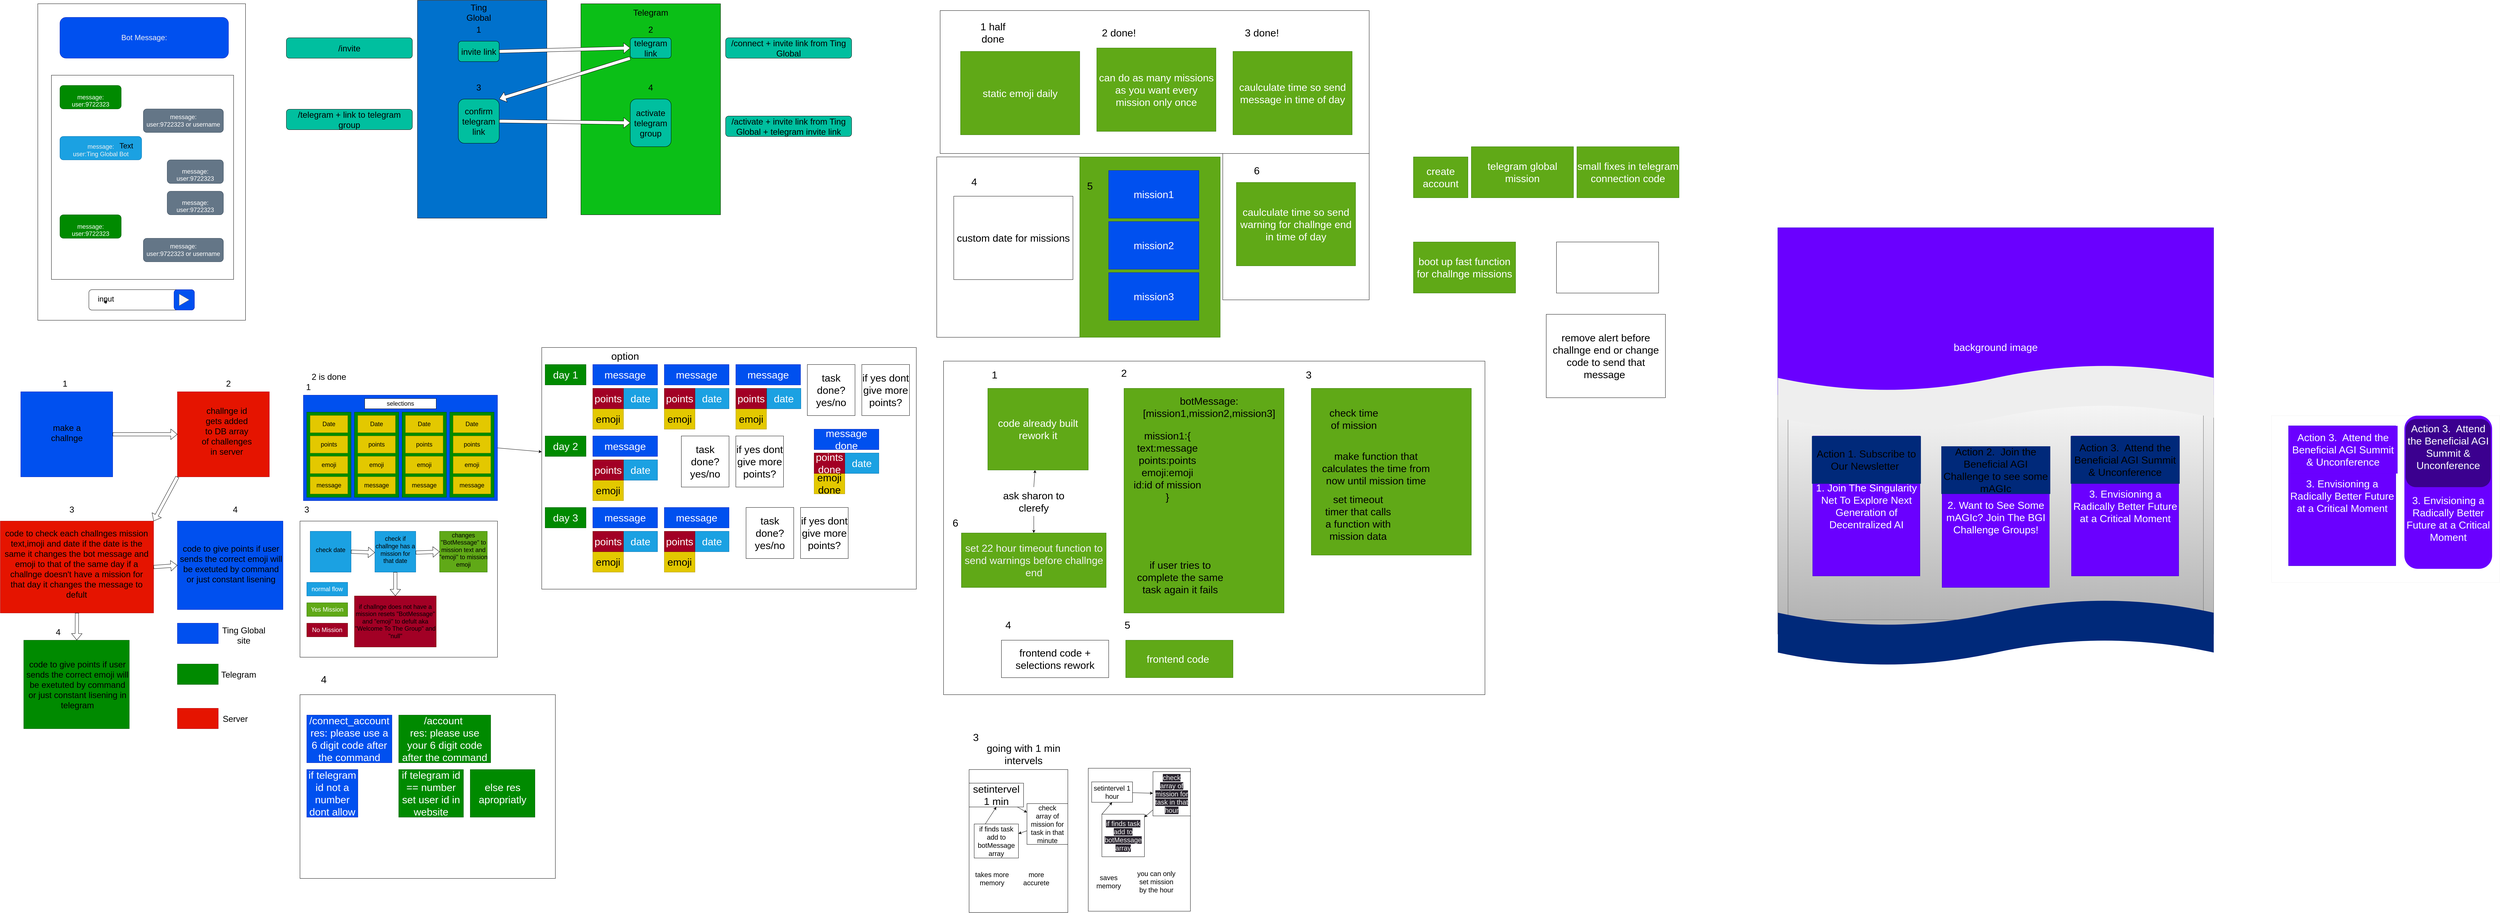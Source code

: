 <mxfile>
    <diagram id="NumzlanEIKyq7N9nKyZD" name="Page-1">
        <mxGraphModel dx="1492" dy="868" grid="1" gridSize="10" guides="1" tooltips="1" connect="1" arrows="1" fold="1" page="1" pageScale="1" pageWidth="850" pageHeight="1100" math="0" shadow="0">
            <root>
                <mxCell id="0"/>
                <mxCell id="1" parent="0"/>
                <mxCell id="561" value="" style="rounded=0;whiteSpace=wrap;html=1;strokeColor=default;fontFamily=Helvetica;fontSize=30;fontColor=default;fillColor=default;" parent="1" vertex="1">
                    <mxGeometry x="2760" y="480" width="830" height="530" as="geometry"/>
                </mxCell>
                <mxCell id="633" value="" style="rounded=0;whiteSpace=wrap;html=1;strokeColor=#2D7600;fontFamily=Helvetica;fontSize=30;fontColor=#ffffff;fillColor=#60a917;" parent="1" vertex="1">
                    <mxGeometry x="3180" y="480" width="412.5" height="530" as="geometry"/>
                </mxCell>
                <mxCell id="560" value="" style="rounded=0;whiteSpace=wrap;html=1;strokeColor=default;fontFamily=Helvetica;fontSize=30;fontColor=default;fillColor=default;" parent="1" vertex="1">
                    <mxGeometry x="3600" y="470" width="430" height="430" as="geometry"/>
                </mxCell>
                <mxCell id="559" value="" style="rounded=0;whiteSpace=wrap;html=1;strokeColor=default;fontFamily=Helvetica;fontSize=30;fontColor=default;fillColor=default;" parent="1" vertex="1">
                    <mxGeometry x="2770" y="50" width="1260" height="420" as="geometry"/>
                </mxCell>
                <mxCell id="HQ178zWoxgqVbWKIBGP2-445" value="" style="group" parent="1" vertex="1" connectable="0">
                    <mxGeometry x="10" y="1170" width="830" height="990" as="geometry"/>
                </mxCell>
                <mxCell id="412" value="" style="rounded=0;whiteSpace=wrap;html=1;fontSize=25;fillColor=#0050ef;fontColor=#ffffff;strokeColor=#001DBC;" parent="HQ178zWoxgqVbWKIBGP2-445" vertex="1">
                    <mxGeometry x="60" width="270" height="250" as="geometry"/>
                </mxCell>
                <mxCell id="414" value="" style="rounded=0;whiteSpace=wrap;html=1;fontSize=25;fillColor=#e51400;fontColor=#ffffff;strokeColor=#B20000;" parent="HQ178zWoxgqVbWKIBGP2-445" vertex="1">
                    <mxGeometry x="520" width="270" height="250" as="geometry"/>
                </mxCell>
                <mxCell id="415" value="" style="rounded=0;whiteSpace=wrap;html=1;fontSize=25;fillColor=#e51400;fontColor=#ffffff;strokeColor=#B20000;" parent="HQ178zWoxgqVbWKIBGP2-445" vertex="1">
                    <mxGeometry y="380" width="450" height="270" as="geometry"/>
                </mxCell>
                <mxCell id="416" value="" style="rounded=0;whiteSpace=wrap;html=1;fontSize=25;fillColor=#0050ef;fontColor=#ffffff;strokeColor=#001DBC;" parent="HQ178zWoxgqVbWKIBGP2-445" vertex="1">
                    <mxGeometry x="520" y="380" width="310" height="260" as="geometry"/>
                </mxCell>
                <mxCell id="417" value="make a challnge" style="text;html=1;strokeColor=none;fillColor=none;align=center;verticalAlign=middle;whiteSpace=wrap;rounded=0;fontSize=25;" parent="HQ178zWoxgqVbWKIBGP2-445" vertex="1">
                    <mxGeometry x="137.5" y="80" width="115" height="80" as="geometry"/>
                </mxCell>
                <mxCell id="418" value="" style="shape=flexArrow;endArrow=classic;html=1;fontSize=25;fillColor=default;exitX=1;exitY=0.5;exitDx=0;exitDy=0;entryX=0;entryY=0.5;entryDx=0;entryDy=0;" parent="HQ178zWoxgqVbWKIBGP2-445" source="412" target="414" edge="1">
                    <mxGeometry width="50" height="50" relative="1" as="geometry">
                        <mxPoint x="410" y="300" as="sourcePoint"/>
                        <mxPoint x="460" y="250" as="targetPoint"/>
                    </mxGeometry>
                </mxCell>
                <mxCell id="419" value="challnge id gets added to DB array of challenges in server" style="text;html=1;strokeColor=none;fillColor=none;align=center;verticalAlign=middle;whiteSpace=wrap;rounded=0;fontSize=25;" parent="HQ178zWoxgqVbWKIBGP2-445" vertex="1">
                    <mxGeometry x="590" y="70" width="150" height="90" as="geometry"/>
                </mxCell>
                <mxCell id="420" value="code to check each challnges mission text,imoji and date if the date is the same it changes the bot message and emoji to that of the same day if a challnge doesn't have a mission for that day it changes the message to defult" style="text;html=1;strokeColor=none;fillColor=none;align=center;verticalAlign=middle;whiteSpace=wrap;rounded=0;fontSize=25;" parent="HQ178zWoxgqVbWKIBGP2-445" vertex="1">
                    <mxGeometry x="10" y="465" width="427.5" height="80" as="geometry"/>
                </mxCell>
                <mxCell id="421" value="" style="shape=flexArrow;endArrow=classic;html=1;fontSize=25;fillColor=default;exitX=0;exitY=1;exitDx=0;exitDy=0;entryX=1;entryY=0;entryDx=0;entryDy=0;" parent="HQ178zWoxgqVbWKIBGP2-445" source="414" target="415" edge="1">
                    <mxGeometry width="50" height="50" relative="1" as="geometry">
                        <mxPoint x="410" y="190" as="sourcePoint"/>
                        <mxPoint x="460" y="140" as="targetPoint"/>
                    </mxGeometry>
                </mxCell>
                <mxCell id="430" value="" style="shape=flexArrow;endArrow=classic;html=1;fontSize=25;fillColor=default;exitX=1;exitY=0.5;exitDx=0;exitDy=0;entryX=0;entryY=0.5;entryDx=0;entryDy=0;" parent="HQ178zWoxgqVbWKIBGP2-445" source="415" target="416" edge="1">
                    <mxGeometry width="50" height="50" relative="1" as="geometry">
                        <mxPoint x="530" y="260" as="sourcePoint"/>
                        <mxPoint x="460" y="390" as="targetPoint"/>
                    </mxGeometry>
                </mxCell>
                <mxCell id="431" value="code to give points if user sends the correct emoji will be exetuted by command or just constant lisening" style="text;html=1;strokeColor=none;fillColor=none;align=center;verticalAlign=middle;whiteSpace=wrap;rounded=0;fontSize=25;" parent="HQ178zWoxgqVbWKIBGP2-445" vertex="1">
                    <mxGeometry x="525" y="445" width="305" height="120" as="geometry"/>
                </mxCell>
                <mxCell id="HQ178zWoxgqVbWKIBGP2-431" value="" style="rounded=0;whiteSpace=wrap;html=1;fontSize=25;fillColor=#008a00;fontColor=#ffffff;strokeColor=#005700;" parent="HQ178zWoxgqVbWKIBGP2-445" vertex="1">
                    <mxGeometry x="68.75" y="730" width="310" height="260" as="geometry"/>
                </mxCell>
                <mxCell id="HQ178zWoxgqVbWKIBGP2-434" value="" style="shape=flexArrow;endArrow=classic;html=1;fontSize=25;fillColor=default;exitX=0.5;exitY=1;exitDx=0;exitDy=0;" parent="HQ178zWoxgqVbWKIBGP2-445" source="415" target="HQ178zWoxgqVbWKIBGP2-431" edge="1">
                    <mxGeometry width="50" height="50" relative="1" as="geometry">
                        <mxPoint x="460" y="525" as="sourcePoint"/>
                        <mxPoint x="530" y="520" as="targetPoint"/>
                    </mxGeometry>
                </mxCell>
                <mxCell id="HQ178zWoxgqVbWKIBGP2-435" value="code to give points if user sends the correct emoji will be exetuted by command or just constant lisening in telegram" style="text;html=1;strokeColor=none;fillColor=none;align=center;verticalAlign=middle;whiteSpace=wrap;rounded=0;fontSize=25;" parent="HQ178zWoxgqVbWKIBGP2-445" vertex="1">
                    <mxGeometry x="73.75" y="800" width="305" height="120" as="geometry"/>
                </mxCell>
                <mxCell id="HQ178zWoxgqVbWKIBGP2-444" value="" style="group" parent="HQ178zWoxgqVbWKIBGP2-445" vertex="1" connectable="0">
                    <mxGeometry x="520" y="680" width="280" height="310" as="geometry"/>
                </mxCell>
                <mxCell id="HQ178zWoxgqVbWKIBGP2-436" value="" style="rounded=0;whiteSpace=wrap;html=1;fontSize=25;fillColor=#0050ef;fontColor=#ffffff;strokeColor=#001DBC;" parent="HQ178zWoxgqVbWKIBGP2-444" vertex="1">
                    <mxGeometry width="120" height="60" as="geometry"/>
                </mxCell>
                <mxCell id="HQ178zWoxgqVbWKIBGP2-437" value="" style="rounded=0;whiteSpace=wrap;html=1;fontSize=25;fillColor=#008a00;fontColor=#ffffff;strokeColor=#005700;" parent="HQ178zWoxgqVbWKIBGP2-444" vertex="1">
                    <mxGeometry y="120" width="120" height="60" as="geometry"/>
                </mxCell>
                <mxCell id="HQ178zWoxgqVbWKIBGP2-438" value="" style="rounded=0;whiteSpace=wrap;html=1;fontSize=25;fillColor=#e51400;fontColor=#ffffff;strokeColor=#B20000;" parent="HQ178zWoxgqVbWKIBGP2-444" vertex="1">
                    <mxGeometry y="250" width="120" height="60" as="geometry"/>
                </mxCell>
                <mxCell id="HQ178zWoxgqVbWKIBGP2-439" value="Ting Global site" style="text;html=1;strokeColor=none;fillColor=none;align=center;verticalAlign=middle;whiteSpace=wrap;rounded=0;fontSize=25;" parent="HQ178zWoxgqVbWKIBGP2-444" vertex="1">
                    <mxGeometry x="110" y="20" width="170" height="30" as="geometry"/>
                </mxCell>
                <mxCell id="HQ178zWoxgqVbWKIBGP2-440" value="Server" style="text;html=1;strokeColor=none;fillColor=none;align=center;verticalAlign=middle;whiteSpace=wrap;rounded=0;fontSize=25;" parent="HQ178zWoxgqVbWKIBGP2-444" vertex="1">
                    <mxGeometry x="140" y="265" width="60" height="30" as="geometry"/>
                </mxCell>
                <mxCell id="HQ178zWoxgqVbWKIBGP2-441" value="Telegram" style="text;html=1;strokeColor=none;fillColor=none;align=center;verticalAlign=middle;whiteSpace=wrap;rounded=0;fontSize=25;" parent="HQ178zWoxgqVbWKIBGP2-444" vertex="1">
                    <mxGeometry x="150" y="135" width="60" height="30" as="geometry"/>
                </mxCell>
                <mxCell id="HQ178zWoxgqVbWKIBGP2-450" value="3" style="text;html=1;strokeColor=none;fillColor=none;align=center;verticalAlign=middle;whiteSpace=wrap;rounded=0;fontSize=25;" parent="HQ178zWoxgqVbWKIBGP2-445" vertex="1">
                    <mxGeometry x="180" y="330" width="60" height="30" as="geometry"/>
                </mxCell>
                <mxCell id="HQ178zWoxgqVbWKIBGP2-452" value="4" style="text;html=1;strokeColor=none;fillColor=none;align=center;verticalAlign=middle;whiteSpace=wrap;rounded=0;fontSize=25;" parent="HQ178zWoxgqVbWKIBGP2-445" vertex="1">
                    <mxGeometry x="140" y="690" width="60" height="30" as="geometry"/>
                </mxCell>
                <mxCell id="HQ178zWoxgqVbWKIBGP2-451" value="4" style="text;html=1;strokeColor=none;fillColor=none;align=center;verticalAlign=middle;whiteSpace=wrap;rounded=0;fontSize=25;" parent="HQ178zWoxgqVbWKIBGP2-445" vertex="1">
                    <mxGeometry x="660" y="330" width="60" height="30" as="geometry"/>
                </mxCell>
                <mxCell id="HQ178zWoxgqVbWKIBGP2-446" value="" style="group" parent="1" vertex="1" connectable="0">
                    <mxGeometry x="850" y="20" width="1660" height="640" as="geometry"/>
                </mxCell>
                <mxCell id="407" value="" style="group" parent="HQ178zWoxgqVbWKIBGP2-446" vertex="1" connectable="0">
                    <mxGeometry x="385" width="1005" height="640" as="geometry"/>
                </mxCell>
                <mxCell id="387" value="" style="rounded=0;whiteSpace=wrap;html=1;fillColor=#0071CC;" parent="407" vertex="1">
                    <mxGeometry width="380" height="640" as="geometry"/>
                </mxCell>
                <mxCell id="388" value="" style="rounded=0;whiteSpace=wrap;html=1;fillColor=#0BBF17;" parent="407" vertex="1">
                    <mxGeometry x="480" y="10" width="410" height="620" as="geometry"/>
                </mxCell>
                <mxCell id="392" value="invite link" style="rounded=1;whiteSpace=wrap;html=1;fillColor=#00BF9F;fontSize=25;" parent="407" vertex="1">
                    <mxGeometry x="120" y="120" width="120" height="60" as="geometry"/>
                </mxCell>
                <mxCell id="393" value="confirm telegram link" style="rounded=1;whiteSpace=wrap;html=1;fillColor=#00BF9F;fontSize=25;" parent="407" vertex="1">
                    <mxGeometry x="120" y="290" width="120" height="130" as="geometry"/>
                </mxCell>
                <mxCell id="394" value="telegram link" style="rounded=1;whiteSpace=wrap;html=1;fillColor=#00BF9F;fontSize=25;" parent="407" vertex="1">
                    <mxGeometry x="625" y="110" width="120" height="60" as="geometry"/>
                </mxCell>
                <mxCell id="395" value="activate telegram group" style="rounded=1;whiteSpace=wrap;html=1;fillColor=#00BF9F;fontSize=25;" parent="407" vertex="1">
                    <mxGeometry x="625" y="290" width="120" height="140" as="geometry"/>
                </mxCell>
                <mxCell id="396" value="1" style="text;html=1;strokeColor=none;fillColor=none;align=center;verticalAlign=middle;whiteSpace=wrap;rounded=0;fontSize=25;" parent="407" vertex="1">
                    <mxGeometry x="150" y="70" width="60" height="30" as="geometry"/>
                </mxCell>
                <mxCell id="397" value="3" style="text;html=1;strokeColor=none;fillColor=none;align=center;verticalAlign=middle;whiteSpace=wrap;rounded=0;fontSize=25;" parent="407" vertex="1">
                    <mxGeometry x="150" y="240" width="60" height="30" as="geometry"/>
                </mxCell>
                <mxCell id="398" value="4" style="text;html=1;strokeColor=none;fillColor=none;align=center;verticalAlign=middle;whiteSpace=wrap;rounded=0;fontSize=25;" parent="407" vertex="1">
                    <mxGeometry x="655" y="240" width="60" height="30" as="geometry"/>
                </mxCell>
                <mxCell id="399" value="2" style="text;html=1;strokeColor=none;fillColor=none;align=center;verticalAlign=middle;whiteSpace=wrap;rounded=0;fontSize=25;" parent="407" vertex="1">
                    <mxGeometry x="655" y="70" width="60" height="30" as="geometry"/>
                </mxCell>
                <mxCell id="400" value="Ting Global" style="text;html=1;strokeColor=none;fillColor=none;align=center;verticalAlign=middle;whiteSpace=wrap;rounded=0;fontSize=25;" parent="407" vertex="1">
                    <mxGeometry x="150" y="20" width="60" height="30" as="geometry"/>
                </mxCell>
                <mxCell id="401" value="Telegram" style="text;html=1;strokeColor=none;fillColor=none;align=center;verticalAlign=middle;whiteSpace=wrap;rounded=0;fontSize=25;" parent="407" vertex="1">
                    <mxGeometry x="655" y="20" width="60" height="30" as="geometry"/>
                </mxCell>
                <mxCell id="404" value="" style="shape=flexArrow;endArrow=classic;html=1;fontSize=25;exitX=1;exitY=0.5;exitDx=0;exitDy=0;entryX=0;entryY=0.5;entryDx=0;entryDy=0;fillColor=default;" parent="407" source="392" target="394" edge="1">
                    <mxGeometry width="50" height="50" relative="1" as="geometry">
                        <mxPoint x="310" y="370" as="sourcePoint"/>
                        <mxPoint x="360" y="320" as="targetPoint"/>
                    </mxGeometry>
                </mxCell>
                <mxCell id="405" value="" style="shape=flexArrow;endArrow=classic;html=1;fontSize=25;exitX=0;exitY=1;exitDx=0;exitDy=0;entryX=1;entryY=0;entryDx=0;entryDy=0;fillColor=default;" parent="407" source="394" target="393" edge="1">
                    <mxGeometry width="50" height="50" relative="1" as="geometry">
                        <mxPoint x="310" y="370" as="sourcePoint"/>
                        <mxPoint x="360" y="320" as="targetPoint"/>
                    </mxGeometry>
                </mxCell>
                <mxCell id="406" value="" style="shape=flexArrow;endArrow=classic;html=1;fontSize=25;exitX=1;exitY=0.5;exitDx=0;exitDy=0;entryX=0;entryY=0.5;entryDx=0;entryDy=0;fillColor=default;" parent="407" source="393" target="395" edge="1">
                    <mxGeometry width="50" height="50" relative="1" as="geometry">
                        <mxPoint x="310" y="370" as="sourcePoint"/>
                        <mxPoint x="360" y="320" as="targetPoint"/>
                    </mxGeometry>
                </mxCell>
                <mxCell id="408" value="/invite" style="rounded=1;whiteSpace=wrap;html=1;fontSize=25;fillColor=#00BF9F;" parent="HQ178zWoxgqVbWKIBGP2-446" vertex="1">
                    <mxGeometry y="110" width="370" height="60" as="geometry"/>
                </mxCell>
                <mxCell id="409" value="/telegram + link to telegram group" style="rounded=1;whiteSpace=wrap;html=1;fontSize=25;fillColor=#00BF9F;" parent="HQ178zWoxgqVbWKIBGP2-446" vertex="1">
                    <mxGeometry y="320" width="370" height="60" as="geometry"/>
                </mxCell>
                <mxCell id="410" value="/connect + invite link from Ting Global" style="rounded=1;whiteSpace=wrap;html=1;fontSize=25;fillColor=#00BF9F;" parent="HQ178zWoxgqVbWKIBGP2-446" vertex="1">
                    <mxGeometry x="1290" y="110" width="370" height="60" as="geometry"/>
                </mxCell>
                <mxCell id="411" value="/activate + invite link from Ting Global + telegram invite link" style="rounded=1;whiteSpace=wrap;html=1;fontSize=25;fillColor=#00BF9F;" parent="HQ178zWoxgqVbWKIBGP2-446" vertex="1">
                    <mxGeometry x="1290" y="340" width="370" height="60" as="geometry"/>
                </mxCell>
                <mxCell id="HQ178zWoxgqVbWKIBGP2-447" value="" style="group" parent="1" vertex="1" connectable="0">
                    <mxGeometry x="120" y="30" width="610" height="930" as="geometry"/>
                </mxCell>
                <mxCell id="3" value="" style="rounded=0;whiteSpace=wrap;html=1;movable=1;resizable=1;rotatable=1;deletable=1;editable=1;connectable=1;" parent="HQ178zWoxgqVbWKIBGP2-447" vertex="1">
                    <mxGeometry width="610" height="930" as="geometry"/>
                </mxCell>
                <mxCell id="19" value="&lt;span style=&quot;color: rgb(240, 240, 240);&quot;&gt;Bot Message:&lt;/span&gt;" style="rounded=1;whiteSpace=wrap;html=1;labelBackgroundColor=none;fontSize=22;fillColor=#0050ef;fontColor=#ffffff;strokeColor=#001DBC;" parent="HQ178zWoxgqVbWKIBGP2-447" vertex="1">
                    <mxGeometry x="65" y="40" width="495" height="120" as="geometry"/>
                </mxCell>
                <mxCell id="22" value="" style="group" parent="HQ178zWoxgqVbWKIBGP2-447" vertex="1" connectable="0">
                    <mxGeometry x="150" y="840" width="310" height="60" as="geometry"/>
                </mxCell>
                <mxCell id="11" value="" style="rounded=1;whiteSpace=wrap;html=1;labelBackgroundColor=none;fontSize=18;movable=1;resizable=1;rotatable=1;deletable=1;editable=1;connectable=1;" parent="22" vertex="1">
                    <mxGeometry width="310" height="60" as="geometry"/>
                </mxCell>
                <mxCell id="14" value="" style="rounded=1;whiteSpace=wrap;html=1;labelBackgroundColor=none;fontSize=18;fillColor=#0050ef;fontColor=#ffffff;strokeColor=#001DBC;" parent="22" vertex="1">
                    <mxGeometry x="250" width="60" height="60" as="geometry"/>
                </mxCell>
                <mxCell id="15" value="" style="triangle;whiteSpace=wrap;html=1;labelBackgroundColor=none;fontSize=18;fillColor=#f5f5f5;fontColor=#333333;strokeColor=#666666;" parent="22" vertex="1">
                    <mxGeometry x="265" y="12.5" width="30" height="35" as="geometry"/>
                </mxCell>
                <mxCell id="16" value="input" style="text;html=1;strokeColor=none;fillColor=none;align=center;verticalAlign=middle;whiteSpace=wrap;rounded=0;labelBackgroundColor=none;fontSize=22;" parent="22" vertex="1">
                    <mxGeometry x="20" y="12.5" width="60" height="30" as="geometry"/>
                </mxCell>
                <mxCell id="31" value="" style="edgeStyle=none;html=1;fontSize=22;" parent="22" target="16" edge="1">
                    <mxGeometry relative="1" as="geometry">
                        <mxPoint x="50" y="28" as="sourcePoint"/>
                    </mxGeometry>
                </mxCell>
                <mxCell id="23" value="" style="group;fillColor=#008a00;fontColor=#ffffff;strokeColor=#005700;" parent="HQ178zWoxgqVbWKIBGP2-447" vertex="1" connectable="0">
                    <mxGeometry x="65" y="240" width="510" height="570" as="geometry"/>
                </mxCell>
                <mxCell id="34" value="" style="rounded=0;whiteSpace=wrap;html=1;labelBackgroundColor=none;fontSize=22;" parent="23" vertex="1">
                    <mxGeometry x="-25" y="-30" width="535" height="600" as="geometry"/>
                </mxCell>
                <mxCell id="2" value="&lt;br&gt;message:&lt;br&gt;user:9722323" style="rounded=1;whiteSpace=wrap;html=1;fontSize=18;fillColor=#008a00;strokeColor=#005700;fontColor=#ffffff;" parent="23" vertex="1">
                    <mxGeometry width="180" height="69.091" as="geometry"/>
                </mxCell>
                <mxCell id="4" value="message:&lt;br style=&quot;font-size: 18px;&quot;&gt;user:9722323 or username" style="rounded=1;whiteSpace=wrap;html=1;fontSize=18;fillColor=#647687;fontColor=#ffffff;strokeColor=#314354;" parent="23" vertex="1">
                    <mxGeometry x="245" y="69.091" width="235" height="69.091" as="geometry"/>
                </mxCell>
                <mxCell id="5" value="&lt;br&gt;&lt;span style=&quot;color: rgb(240, 240, 240); font-family: Helvetica; font-size: 18px; font-style: normal; font-variant-ligatures: normal; font-variant-caps: normal; font-weight: 400; letter-spacing: normal; orphans: 2; text-align: center; text-indent: 0px; text-transform: none; widows: 2; word-spacing: 0px; -webkit-text-stroke-width: 0px; text-decoration-thickness: initial; text-decoration-style: initial; text-decoration-color: initial; float: none; display: inline !important;&quot;&gt;message:&lt;/span&gt;&lt;br style=&quot;border-color: rgb(0, 0, 0); color: rgb(240, 240, 240); font-family: Helvetica; font-size: 18px; font-style: normal; font-variant-ligatures: normal; font-variant-caps: normal; font-weight: 400; letter-spacing: normal; orphans: 2; text-align: center; text-indent: 0px; text-transform: none; widows: 2; word-spacing: 0px; -webkit-text-stroke-width: 0px; text-decoration-thickness: initial; text-decoration-style: initial; text-decoration-color: initial;&quot;&gt;&lt;span style=&quot;color: rgb(240, 240, 240); font-family: Helvetica; font-size: 18px; font-style: normal; font-variant-ligatures: normal; font-variant-caps: normal; font-weight: 400; letter-spacing: normal; orphans: 2; text-align: center; text-indent: 0px; text-transform: none; widows: 2; word-spacing: 0px; -webkit-text-stroke-width: 0px; text-decoration-thickness: initial; text-decoration-style: initial; text-decoration-color: initial; float: none; display: inline !important;&quot;&gt;user:Ting Global Bot&lt;/span&gt;&lt;br&gt;" style="rounded=1;whiteSpace=wrap;html=1;fillColor=#1ba1e2;fontColor=#ffffff;strokeColor=#006EAF;labelBackgroundColor=none;" parent="23" vertex="1">
                    <mxGeometry y="149.697" width="240" height="69.091" as="geometry"/>
                </mxCell>
                <mxCell id="6" value="&lt;br&gt;&lt;span style=&quot;color: rgb(255, 255, 255); font-family: Helvetica; font-size: 18px; font-style: normal; font-variant-ligatures: normal; font-variant-caps: normal; font-weight: 400; letter-spacing: normal; orphans: 2; text-align: center; text-indent: 0px; text-transform: none; widows: 2; word-spacing: 0px; -webkit-text-stroke-width: 0px; text-decoration-thickness: initial; text-decoration-style: initial; text-decoration-color: initial; float: none; display: inline !important;&quot;&gt;message:&lt;/span&gt;&lt;br style=&quot;border-color: rgb(0, 0, 0); color: rgb(255, 255, 255); font-family: Helvetica; font-size: 18px; font-style: normal; font-variant-ligatures: normal; font-variant-caps: normal; font-weight: 400; letter-spacing: normal; orphans: 2; text-align: center; text-indent: 0px; text-transform: none; widows: 2; word-spacing: 0px; -webkit-text-stroke-width: 0px; text-decoration-thickness: initial; text-decoration-style: initial; text-decoration-color: initial;&quot;&gt;&lt;span style=&quot;color: rgb(255, 255, 255); font-family: Helvetica; font-size: 18px; font-style: normal; font-variant-ligatures: normal; font-variant-caps: normal; font-weight: 400; letter-spacing: normal; orphans: 2; text-align: center; text-indent: 0px; text-transform: none; widows: 2; word-spacing: 0px; -webkit-text-stroke-width: 0px; text-decoration-thickness: initial; text-decoration-style: initial; text-decoration-color: initial; float: none; display: inline !important;&quot;&gt;user:9722323&lt;/span&gt;&lt;br&gt;" style="rounded=1;whiteSpace=wrap;html=1;fontSize=18;fillColor=#647687;strokeColor=#314354;fontColor=#ffffff;labelBackgroundColor=none;" parent="23" vertex="1">
                    <mxGeometry x="315" y="218.788" width="165" height="69.091" as="geometry"/>
                </mxCell>
                <mxCell id="7" value="&lt;br&gt;message:&lt;br&gt;user:9722323" style="rounded=1;whiteSpace=wrap;html=1;fontSize=18;fillColor=#647687;strokeColor=#314354;fontColor=#ffffff;" parent="23" vertex="1">
                    <mxGeometry x="315" y="310.909" width="165" height="69.091" as="geometry"/>
                </mxCell>
                <mxCell id="17" value="Text" style="text;html=1;strokeColor=none;fillColor=none;align=center;verticalAlign=middle;whiteSpace=wrap;rounded=0;labelBackgroundColor=none;fontSize=22;" parent="23" vertex="1">
                    <mxGeometry x="165" y="161.212" width="60" height="34.545" as="geometry"/>
                </mxCell>
                <mxCell id="25" value="&lt;br&gt;message:&lt;br&gt;user:9722323" style="rounded=1;whiteSpace=wrap;html=1;fontSize=18;fillColor=#008a00;strokeColor=#005700;fontColor=#ffffff;" parent="HQ178zWoxgqVbWKIBGP2-447" vertex="1">
                    <mxGeometry x="65" y="620" width="180" height="69.091" as="geometry"/>
                </mxCell>
                <mxCell id="26" value="message:&lt;br style=&quot;font-size: 18px;&quot;&gt;user:9722323 or username" style="rounded=1;whiteSpace=wrap;html=1;fontSize=18;fillColor=#647687;fontColor=#ffffff;strokeColor=#314354;" parent="HQ178zWoxgqVbWKIBGP2-447" vertex="1">
                    <mxGeometry x="310" y="689.091" width="235" height="69.091" as="geometry"/>
                </mxCell>
                <mxCell id="HQ178zWoxgqVbWKIBGP2-448" value="1" style="text;html=1;strokeColor=none;fillColor=none;align=center;verticalAlign=middle;whiteSpace=wrap;rounded=0;fontSize=25;" parent="1" vertex="1">
                    <mxGeometry x="170" y="1130" width="60" height="30" as="geometry"/>
                </mxCell>
                <mxCell id="HQ178zWoxgqVbWKIBGP2-449" value="2" style="text;html=1;strokeColor=none;fillColor=none;align=center;verticalAlign=middle;whiteSpace=wrap;rounded=0;fontSize=25;" parent="1" vertex="1">
                    <mxGeometry x="650" y="1130" width="60" height="30" as="geometry"/>
                </mxCell>
                <mxCell id="HQ178zWoxgqVbWKIBGP2-455" value="2 is done" style="text;html=1;strokeColor=none;fillColor=none;align=center;verticalAlign=middle;whiteSpace=wrap;rounded=0;fontSize=25;" parent="1" vertex="1">
                    <mxGeometry x="875" y="1110" width="200" height="30" as="geometry"/>
                </mxCell>
                <mxCell id="HQ178zWoxgqVbWKIBGP2-473" value="" style="group" parent="1" vertex="1" connectable="0">
                    <mxGeometry x="880" y="1500" width="590" height="450" as="geometry"/>
                </mxCell>
                <mxCell id="HQ178zWoxgqVbWKIBGP2-454" value="" style="rounded=0;whiteSpace=wrap;html=1;fontSize=25;fillColor=none;" parent="HQ178zWoxgqVbWKIBGP2-473" vertex="1">
                    <mxGeometry x="10" y="50" width="580" height="400" as="geometry"/>
                </mxCell>
                <mxCell id="HQ178zWoxgqVbWKIBGP2-456" value="3" style="text;html=1;strokeColor=none;fillColor=none;align=center;verticalAlign=middle;whiteSpace=wrap;rounded=0;fontSize=25;" parent="HQ178zWoxgqVbWKIBGP2-473" vertex="1">
                    <mxGeometry width="60" height="30" as="geometry"/>
                </mxCell>
                <mxCell id="HQ178zWoxgqVbWKIBGP2-457" value="" style="rounded=0;whiteSpace=wrap;html=1;fontSize=25;fillColor=#1ba1e2;fontColor=#ffffff;strokeColor=#006EAF;" parent="HQ178zWoxgqVbWKIBGP2-473" vertex="1">
                    <mxGeometry x="40" y="80" width="120" height="120" as="geometry"/>
                </mxCell>
                <mxCell id="HQ178zWoxgqVbWKIBGP2-458" value="check date" style="text;html=1;strokeColor=none;fillColor=none;align=center;verticalAlign=middle;whiteSpace=wrap;rounded=0;fontSize=18;" parent="HQ178zWoxgqVbWKIBGP2-473" vertex="1">
                    <mxGeometry x="50" y="120" width="100" height="30" as="geometry"/>
                </mxCell>
                <mxCell id="HQ178zWoxgqVbWKIBGP2-459" value="" style="rounded=0;whiteSpace=wrap;html=1;fontSize=25;fillColor=#1ba1e2;fontColor=#ffffff;strokeColor=#006EAF;" parent="HQ178zWoxgqVbWKIBGP2-473" vertex="1">
                    <mxGeometry x="230" y="80" width="120" height="120" as="geometry"/>
                </mxCell>
                <mxCell id="HQ178zWoxgqVbWKIBGP2-460" value="check if challnge has a mission for that date" style="text;html=1;strokeColor=none;fillColor=none;align=center;verticalAlign=middle;whiteSpace=wrap;rounded=0;fontSize=18;" parent="HQ178zWoxgqVbWKIBGP2-473" vertex="1">
                    <mxGeometry x="230" y="120" width="120" height="30" as="geometry"/>
                </mxCell>
                <mxCell id="HQ178zWoxgqVbWKIBGP2-461" value="" style="shape=flexArrow;endArrow=classic;html=1;fontSize=18;fillColor=default;exitX=1;exitY=0.5;exitDx=0;exitDy=0;entryX=0;entryY=0.75;entryDx=0;entryDy=0;" parent="HQ178zWoxgqVbWKIBGP2-473" source="HQ178zWoxgqVbWKIBGP2-457" target="HQ178zWoxgqVbWKIBGP2-460" edge="1">
                    <mxGeometry width="50" height="50" relative="1" as="geometry">
                        <mxPoint x="210" y="240" as="sourcePoint"/>
                        <mxPoint x="200" y="140" as="targetPoint"/>
                    </mxGeometry>
                </mxCell>
                <mxCell id="HQ178zWoxgqVbWKIBGP2-462" value="" style="rounded=0;whiteSpace=wrap;html=1;fontSize=25;fillColor=#a20025;fontColor=#ffffff;strokeColor=#6F0000;" parent="HQ178zWoxgqVbWKIBGP2-473" vertex="1">
                    <mxGeometry x="170" y="270" width="240" height="150" as="geometry"/>
                </mxCell>
                <mxCell id="HQ178zWoxgqVbWKIBGP2-463" value="" style="rounded=0;whiteSpace=wrap;html=1;fontSize=25;fillColor=#60a917;fontColor=#ffffff;strokeColor=#2D7600;" parent="HQ178zWoxgqVbWKIBGP2-473" vertex="1">
                    <mxGeometry x="420" y="80" width="140" height="120" as="geometry"/>
                </mxCell>
                <mxCell id="HQ178zWoxgqVbWKIBGP2-464" value="" style="shape=flexArrow;endArrow=classic;html=1;fontSize=18;fillColor=default;exitX=1;exitY=0.75;exitDx=0;exitDy=0;entryX=0;entryY=0.5;entryDx=0;entryDy=0;" parent="HQ178zWoxgqVbWKIBGP2-473" source="HQ178zWoxgqVbWKIBGP2-460" target="HQ178zWoxgqVbWKIBGP2-463" edge="1">
                    <mxGeometry width="50" height="50" relative="1" as="geometry">
                        <mxPoint x="310" y="210" as="sourcePoint"/>
                        <mxPoint x="360" y="160" as="targetPoint"/>
                    </mxGeometry>
                </mxCell>
                <mxCell id="HQ178zWoxgqVbWKIBGP2-465" value="" style="shape=flexArrow;endArrow=classic;html=1;fontSize=18;fillColor=default;exitX=0.5;exitY=1;exitDx=0;exitDy=0;entryX=0.5;entryY=0;entryDx=0;entryDy=0;" parent="HQ178zWoxgqVbWKIBGP2-473" source="HQ178zWoxgqVbWKIBGP2-459" target="HQ178zWoxgqVbWKIBGP2-462" edge="1">
                    <mxGeometry width="50" height="50" relative="1" as="geometry">
                        <mxPoint x="360" y="152.5" as="sourcePoint"/>
                        <mxPoint x="430" y="150" as="targetPoint"/>
                    </mxGeometry>
                </mxCell>
                <mxCell id="HQ178zWoxgqVbWKIBGP2-466" value="if challnge does not have a mission resets &quot;BotMessage&quot;&lt;br&gt;and &quot;emoji&quot; to defult aka &quot;Welcome To The Group&quot; and &quot;null&quot;&lt;br&gt;" style="text;html=1;strokeColor=none;fillColor=none;align=center;verticalAlign=middle;whiteSpace=wrap;rounded=0;fontSize=18;" parent="HQ178zWoxgqVbWKIBGP2-473" vertex="1">
                    <mxGeometry x="155" y="330" width="270" height="30" as="geometry"/>
                </mxCell>
                <mxCell id="HQ178zWoxgqVbWKIBGP2-467" value="changes &quot;BotMessage&quot; to mission text and &quot;emoji&quot; to mission emoji" style="text;html=1;strokeColor=none;fillColor=none;align=center;verticalAlign=middle;whiteSpace=wrap;rounded=0;fontSize=18;" parent="HQ178zWoxgqVbWKIBGP2-473" vertex="1">
                    <mxGeometry x="410" y="120" width="160" height="30" as="geometry"/>
                </mxCell>
                <mxCell id="HQ178zWoxgqVbWKIBGP2-468" value="normal flow" style="rounded=0;whiteSpace=wrap;html=1;fontSize=18;fillColor=#1ba1e2;fontColor=#ffffff;strokeColor=#006EAF;" parent="HQ178zWoxgqVbWKIBGP2-473" vertex="1">
                    <mxGeometry x="30" y="230" width="120" height="40" as="geometry"/>
                </mxCell>
                <mxCell id="HQ178zWoxgqVbWKIBGP2-470" value="Yes Mission" style="rounded=0;whiteSpace=wrap;html=1;fontSize=18;fillColor=#60a917;fontColor=#ffffff;strokeColor=#2D7600;" parent="HQ178zWoxgqVbWKIBGP2-473" vertex="1">
                    <mxGeometry x="30" y="290" width="120" height="40" as="geometry"/>
                </mxCell>
                <mxCell id="HQ178zWoxgqVbWKIBGP2-471" value="No Mission" style="rounded=0;whiteSpace=wrap;html=1;fontSize=18;fillColor=#a20025;fontColor=#ffffff;strokeColor=#6F0000;" parent="HQ178zWoxgqVbWKIBGP2-473" vertex="1">
                    <mxGeometry x="30" y="350" width="120" height="40" as="geometry"/>
                </mxCell>
                <mxCell id="HQ178zWoxgqVbWKIBGP2-535" value="" style="group" parent="1" vertex="1" connectable="0">
                    <mxGeometry x="880" y="1140" width="590" height="350" as="geometry"/>
                </mxCell>
                <mxCell id="HQ178zWoxgqVbWKIBGP2-508" value="1" style="text;html=1;strokeColor=none;fillColor=none;align=center;verticalAlign=middle;whiteSpace=wrap;rounded=0;fontSize=25;" parent="HQ178zWoxgqVbWKIBGP2-535" vertex="1">
                    <mxGeometry width="70" height="30" as="geometry"/>
                </mxCell>
                <mxCell id="HQ178zWoxgqVbWKIBGP2-509" value="" style="rounded=0;whiteSpace=wrap;html=1;fontSize=18;fillColor=#0050ef;fontColor=#ffffff;strokeColor=#001DBC;" parent="HQ178zWoxgqVbWKIBGP2-535" vertex="1">
                    <mxGeometry x="20" y="40" width="570" height="310" as="geometry"/>
                </mxCell>
                <mxCell id="HQ178zWoxgqVbWKIBGP2-510" value="" style="rounded=0;whiteSpace=wrap;html=1;fontSize=18;fillColor=#008a00;fontColor=#ffffff;strokeColor=#005700;" parent="HQ178zWoxgqVbWKIBGP2-535" vertex="1">
                    <mxGeometry x="30" y="90" width="130" height="250" as="geometry"/>
                </mxCell>
                <mxCell id="HQ178zWoxgqVbWKIBGP2-511" value="Date" style="rounded=0;whiteSpace=wrap;html=1;fontSize=18;fillColor=#e3c800;fontColor=#000000;strokeColor=#B09500;" parent="HQ178zWoxgqVbWKIBGP2-535" vertex="1">
                    <mxGeometry x="40" y="100" width="110" height="50" as="geometry"/>
                </mxCell>
                <mxCell id="HQ178zWoxgqVbWKIBGP2-514" value="points" style="rounded=0;whiteSpace=wrap;html=1;fontSize=18;fillColor=#e3c800;fontColor=#000000;strokeColor=#B09500;" parent="HQ178zWoxgqVbWKIBGP2-535" vertex="1">
                    <mxGeometry x="40" y="160" width="110" height="50" as="geometry"/>
                </mxCell>
                <mxCell id="HQ178zWoxgqVbWKIBGP2-515" value="emoji" style="rounded=0;whiteSpace=wrap;html=1;fontSize=18;fillColor=#e3c800;fontColor=#000000;strokeColor=#B09500;" parent="HQ178zWoxgqVbWKIBGP2-535" vertex="1">
                    <mxGeometry x="40" y="220" width="110" height="50" as="geometry"/>
                </mxCell>
                <mxCell id="HQ178zWoxgqVbWKIBGP2-516" value="message" style="rounded=0;whiteSpace=wrap;html=1;fontSize=18;fillColor=#e3c800;fontColor=#000000;strokeColor=#B09500;" parent="HQ178zWoxgqVbWKIBGP2-535" vertex="1">
                    <mxGeometry x="40" y="280" width="110" height="50" as="geometry"/>
                </mxCell>
                <mxCell id="HQ178zWoxgqVbWKIBGP2-518" value="" style="rounded=0;whiteSpace=wrap;html=1;fontSize=18;fillColor=#008a00;fontColor=#ffffff;strokeColor=#005700;" parent="HQ178zWoxgqVbWKIBGP2-535" vertex="1">
                    <mxGeometry x="170" y="90" width="130" height="250" as="geometry"/>
                </mxCell>
                <mxCell id="HQ178zWoxgqVbWKIBGP2-519" value="Date" style="rounded=0;whiteSpace=wrap;html=1;fontSize=18;fillColor=#e3c800;fontColor=#000000;strokeColor=#B09500;" parent="HQ178zWoxgqVbWKIBGP2-535" vertex="1">
                    <mxGeometry x="180" y="100" width="110" height="50" as="geometry"/>
                </mxCell>
                <mxCell id="HQ178zWoxgqVbWKIBGP2-520" value="points" style="rounded=0;whiteSpace=wrap;html=1;fontSize=18;fillColor=#e3c800;fontColor=#000000;strokeColor=#B09500;" parent="HQ178zWoxgqVbWKIBGP2-535" vertex="1">
                    <mxGeometry x="180" y="160" width="110" height="50" as="geometry"/>
                </mxCell>
                <mxCell id="HQ178zWoxgqVbWKIBGP2-521" value="emoji" style="rounded=0;whiteSpace=wrap;html=1;fontSize=18;fillColor=#e3c800;fontColor=#000000;strokeColor=#B09500;" parent="HQ178zWoxgqVbWKIBGP2-535" vertex="1">
                    <mxGeometry x="180" y="220" width="110" height="50" as="geometry"/>
                </mxCell>
                <mxCell id="HQ178zWoxgqVbWKIBGP2-522" value="message" style="rounded=0;whiteSpace=wrap;html=1;fontSize=18;fillColor=#e3c800;fontColor=#000000;strokeColor=#B09500;" parent="HQ178zWoxgqVbWKIBGP2-535" vertex="1">
                    <mxGeometry x="180" y="280" width="110" height="50" as="geometry"/>
                </mxCell>
                <mxCell id="HQ178zWoxgqVbWKIBGP2-523" value="" style="rounded=0;whiteSpace=wrap;html=1;fontSize=18;fillColor=#008a00;fontColor=#ffffff;strokeColor=#005700;" parent="HQ178zWoxgqVbWKIBGP2-535" vertex="1">
                    <mxGeometry x="310" y="90" width="130" height="250" as="geometry"/>
                </mxCell>
                <mxCell id="HQ178zWoxgqVbWKIBGP2-524" value="Date" style="rounded=0;whiteSpace=wrap;html=1;fontSize=18;fillColor=#e3c800;strokeColor=#B09500;fontColor=#000000;" parent="HQ178zWoxgqVbWKIBGP2-535" vertex="1">
                    <mxGeometry x="320" y="100" width="110" height="50" as="geometry"/>
                </mxCell>
                <mxCell id="HQ178zWoxgqVbWKIBGP2-525" value="points" style="rounded=0;whiteSpace=wrap;html=1;fontSize=18;fillColor=#e3c800;strokeColor=#B09500;fontColor=#000000;" parent="HQ178zWoxgqVbWKIBGP2-535" vertex="1">
                    <mxGeometry x="320" y="160" width="110" height="50" as="geometry"/>
                </mxCell>
                <mxCell id="HQ178zWoxgqVbWKIBGP2-526" value="emoji" style="rounded=0;whiteSpace=wrap;html=1;fontSize=18;fillColor=#e3c800;strokeColor=#B09500;fontColor=#000000;" parent="HQ178zWoxgqVbWKIBGP2-535" vertex="1">
                    <mxGeometry x="320" y="220" width="110" height="50" as="geometry"/>
                </mxCell>
                <mxCell id="HQ178zWoxgqVbWKIBGP2-527" value="message" style="rounded=0;whiteSpace=wrap;html=1;fontSize=18;fillColor=#e3c800;strokeColor=#B09500;fontColor=#000000;" parent="HQ178zWoxgqVbWKIBGP2-535" vertex="1">
                    <mxGeometry x="320" y="280" width="110" height="50" as="geometry"/>
                </mxCell>
                <mxCell id="HQ178zWoxgqVbWKIBGP2-528" value="" style="rounded=0;whiteSpace=wrap;html=1;fontSize=18;fillColor=#008a00;fontColor=#ffffff;strokeColor=#005700;" parent="HQ178zWoxgqVbWKIBGP2-535" vertex="1">
                    <mxGeometry x="450" y="90" width="130" height="250" as="geometry"/>
                </mxCell>
                <mxCell id="HQ178zWoxgqVbWKIBGP2-529" value="Date" style="rounded=0;whiteSpace=wrap;html=1;fontSize=18;fillColor=#e3c800;strokeColor=#B09500;fontColor=#000000;" parent="HQ178zWoxgqVbWKIBGP2-535" vertex="1">
                    <mxGeometry x="460" y="100" width="110" height="50" as="geometry"/>
                </mxCell>
                <mxCell id="HQ178zWoxgqVbWKIBGP2-530" value="points" style="rounded=0;whiteSpace=wrap;html=1;fontSize=18;fillColor=#e3c800;strokeColor=#B09500;fontColor=#000000;" parent="HQ178zWoxgqVbWKIBGP2-535" vertex="1">
                    <mxGeometry x="460" y="160" width="110" height="50" as="geometry"/>
                </mxCell>
                <mxCell id="HQ178zWoxgqVbWKIBGP2-531" value="emoji" style="rounded=0;whiteSpace=wrap;html=1;fontSize=18;fillColor=#e3c800;strokeColor=#B09500;fontColor=#000000;" parent="HQ178zWoxgqVbWKIBGP2-535" vertex="1">
                    <mxGeometry x="460" y="220" width="110" height="50" as="geometry"/>
                </mxCell>
                <mxCell id="HQ178zWoxgqVbWKIBGP2-532" value="message" style="rounded=0;whiteSpace=wrap;html=1;fontSize=18;fillColor=#e3c800;strokeColor=#B09500;fontColor=#000000;" parent="HQ178zWoxgqVbWKIBGP2-535" vertex="1">
                    <mxGeometry x="460" y="280" width="110" height="50" as="geometry"/>
                </mxCell>
                <mxCell id="HQ178zWoxgqVbWKIBGP2-533" value="selections" style="rounded=0;whiteSpace=wrap;html=1;fontSize=18;" parent="HQ178zWoxgqVbWKIBGP2-535" vertex="1">
                    <mxGeometry x="200" y="50" width="210" height="30" as="geometry"/>
                </mxCell>
                <mxCell id="463" value="" style="rounded=0;whiteSpace=wrap;html=1;fontSize=20;" parent="1" vertex="1">
                    <mxGeometry x="1600" y="1040" width="1100" height="710" as="geometry"/>
                </mxCell>
                <mxCell id="466" value="emoji" style="rounded=0;whiteSpace=wrap;html=1;fontSize=30;fillColor=#e3c800;fontColor=#000000;strokeColor=#B09500;" parent="1" vertex="1">
                    <mxGeometry x="2170" y="1220" width="90" height="60" as="geometry"/>
                </mxCell>
                <mxCell id="467" value="date" style="rounded=0;whiteSpace=wrap;html=1;strokeColor=#006EAF;fontFamily=Helvetica;fontSize=30;fontColor=#ffffff;fillColor=#1ba1e2;" parent="1" vertex="1">
                    <mxGeometry x="2261" y="1160" width="100" height="60" as="geometry"/>
                </mxCell>
                <mxCell id="468" value="message" style="rounded=0;whiteSpace=wrap;html=1;strokeColor=#001DBC;fontFamily=Helvetica;fontSize=30;fontColor=#ffffff;fillColor=#0050ef;" parent="1" vertex="1">
                    <mxGeometry x="2170" y="1090" width="190" height="60" as="geometry"/>
                </mxCell>
                <mxCell id="469" value="points" style="rounded=0;whiteSpace=wrap;html=1;strokeColor=#6F0000;fontFamily=Helvetica;fontSize=30;fontColor=#ffffff;fillColor=#a20025;" parent="1" vertex="1">
                    <mxGeometry x="2170" y="1160" width="90" height="60" as="geometry"/>
                </mxCell>
                <mxCell id="470" value="emoji" style="rounded=0;whiteSpace=wrap;html=1;fontSize=30;fillColor=#e3c800;fontColor=#000000;strokeColor=#B09500;" parent="1" vertex="1">
                    <mxGeometry x="1960" y="1220" width="90" height="60" as="geometry"/>
                </mxCell>
                <mxCell id="471" value="date" style="rounded=0;whiteSpace=wrap;html=1;strokeColor=#006EAF;fontFamily=Helvetica;fontSize=30;fontColor=#ffffff;fillColor=#1ba1e2;" parent="1" vertex="1">
                    <mxGeometry x="2050" y="1160" width="100" height="60" as="geometry"/>
                </mxCell>
                <mxCell id="472" value="message" style="rounded=0;whiteSpace=wrap;html=1;strokeColor=#001DBC;fontFamily=Helvetica;fontSize=30;fontColor=#ffffff;fillColor=#0050ef;" parent="1" vertex="1">
                    <mxGeometry x="1960" y="1090" width="190" height="60" as="geometry"/>
                </mxCell>
                <mxCell id="473" value="points" style="rounded=0;whiteSpace=wrap;html=1;strokeColor=#6F0000;fontFamily=Helvetica;fontSize=30;fontColor=#ffffff;fillColor=#a20025;" parent="1" vertex="1">
                    <mxGeometry x="1960" y="1160" width="90" height="60" as="geometry"/>
                </mxCell>
                <mxCell id="474" value="emoji" style="rounded=0;whiteSpace=wrap;html=1;fontSize=30;fillColor=#e3c800;fontColor=#000000;strokeColor=#B09500;" parent="1" vertex="1">
                    <mxGeometry x="1750" y="1220" width="90" height="60" as="geometry"/>
                </mxCell>
                <mxCell id="475" value="date" style="rounded=0;whiteSpace=wrap;html=1;strokeColor=#006EAF;fontFamily=Helvetica;fontSize=30;fontColor=#ffffff;fillColor=#1ba1e2;" parent="1" vertex="1">
                    <mxGeometry x="1840" y="1160" width="100" height="60" as="geometry"/>
                </mxCell>
                <mxCell id="476" value="message" style="rounded=0;whiteSpace=wrap;html=1;strokeColor=#001DBC;fontFamily=Helvetica;fontSize=30;fontColor=#ffffff;fillColor=#0050ef;" parent="1" vertex="1">
                    <mxGeometry x="1750" y="1090" width="190" height="60" as="geometry"/>
                </mxCell>
                <mxCell id="477" value="points" style="rounded=0;whiteSpace=wrap;html=1;strokeColor=#6F0000;fontFamily=Helvetica;fontSize=30;fontColor=#ffffff;fillColor=#a20025;" parent="1" vertex="1">
                    <mxGeometry x="1750" y="1160" width="90" height="60" as="geometry"/>
                </mxCell>
                <mxCell id="478" value="day 1" style="rounded=0;whiteSpace=wrap;html=1;strokeColor=#005700;fontFamily=Helvetica;fontSize=30;fontColor=#ffffff;fillColor=#008a00;" parent="1" vertex="1">
                    <mxGeometry x="1610" y="1090" width="120" height="60" as="geometry"/>
                </mxCell>
                <mxCell id="487" value="emoji" style="rounded=0;whiteSpace=wrap;html=1;fontSize=30;fillColor=#e3c800;fontColor=#000000;strokeColor=#B09500;" parent="1" vertex="1">
                    <mxGeometry x="1750" y="1430" width="90" height="60" as="geometry"/>
                </mxCell>
                <mxCell id="488" value="date" style="rounded=0;whiteSpace=wrap;html=1;strokeColor=#006EAF;fontFamily=Helvetica;fontSize=30;fontColor=#ffffff;fillColor=#1ba1e2;" parent="1" vertex="1">
                    <mxGeometry x="1840" y="1370" width="100" height="60" as="geometry"/>
                </mxCell>
                <mxCell id="489" value="message" style="rounded=0;whiteSpace=wrap;html=1;strokeColor=#001DBC;fontFamily=Helvetica;fontSize=30;fontColor=#ffffff;fillColor=#0050ef;" parent="1" vertex="1">
                    <mxGeometry x="1750" y="1300" width="190" height="60" as="geometry"/>
                </mxCell>
                <mxCell id="490" value="points" style="rounded=0;whiteSpace=wrap;html=1;strokeColor=#6F0000;fontFamily=Helvetica;fontSize=30;fontColor=#ffffff;fillColor=#a20025;" parent="1" vertex="1">
                    <mxGeometry x="1750" y="1370" width="90" height="60" as="geometry"/>
                </mxCell>
                <mxCell id="491" value="day 2" style="rounded=0;whiteSpace=wrap;html=1;strokeColor=#005700;fontFamily=Helvetica;fontSize=30;fontColor=#ffffff;fillColor=#008a00;" parent="1" vertex="1">
                    <mxGeometry x="1610" y="1300" width="120" height="60" as="geometry"/>
                </mxCell>
                <mxCell id="496" value="emoji" style="rounded=0;whiteSpace=wrap;html=1;fontSize=30;fillColor=#e3c800;fontColor=#000000;strokeColor=#B09500;" parent="1" vertex="1">
                    <mxGeometry x="1960" y="1640" width="90" height="60" as="geometry"/>
                </mxCell>
                <mxCell id="497" value="date" style="rounded=0;whiteSpace=wrap;html=1;strokeColor=#006EAF;fontFamily=Helvetica;fontSize=30;fontColor=#ffffff;fillColor=#1ba1e2;" parent="1" vertex="1">
                    <mxGeometry x="2050" y="1580" width="100" height="60" as="geometry"/>
                </mxCell>
                <mxCell id="498" value="message" style="rounded=0;whiteSpace=wrap;html=1;strokeColor=#001DBC;fontFamily=Helvetica;fontSize=30;fontColor=#ffffff;fillColor=#0050ef;" parent="1" vertex="1">
                    <mxGeometry x="1960" y="1510" width="190" height="60" as="geometry"/>
                </mxCell>
                <mxCell id="499" value="points" style="rounded=0;whiteSpace=wrap;html=1;strokeColor=#6F0000;fontFamily=Helvetica;fontSize=30;fontColor=#ffffff;fillColor=#a20025;" parent="1" vertex="1">
                    <mxGeometry x="1960" y="1580" width="90" height="60" as="geometry"/>
                </mxCell>
                <mxCell id="500" value="emoji" style="rounded=0;whiteSpace=wrap;html=1;fontSize=30;fillColor=#e3c800;fontColor=#000000;strokeColor=#B09500;" parent="1" vertex="1">
                    <mxGeometry x="1750" y="1640" width="90" height="60" as="geometry"/>
                </mxCell>
                <mxCell id="501" value="date" style="rounded=0;whiteSpace=wrap;html=1;strokeColor=#006EAF;fontFamily=Helvetica;fontSize=30;fontColor=#ffffff;fillColor=#1ba1e2;" parent="1" vertex="1">
                    <mxGeometry x="1840" y="1580" width="100" height="60" as="geometry"/>
                </mxCell>
                <mxCell id="502" value="message" style="rounded=0;whiteSpace=wrap;html=1;strokeColor=#001DBC;fontFamily=Helvetica;fontSize=30;fontColor=#ffffff;fillColor=#0050ef;" parent="1" vertex="1">
                    <mxGeometry x="1750" y="1510" width="190" height="60" as="geometry"/>
                </mxCell>
                <mxCell id="503" value="points" style="rounded=0;whiteSpace=wrap;html=1;strokeColor=#6F0000;fontFamily=Helvetica;fontSize=30;fontColor=#ffffff;fillColor=#a20025;" parent="1" vertex="1">
                    <mxGeometry x="1750" y="1580" width="90" height="60" as="geometry"/>
                </mxCell>
                <mxCell id="504" value="day 3" style="rounded=0;whiteSpace=wrap;html=1;strokeColor=#005700;fontFamily=Helvetica;fontSize=30;fontColor=#ffffff;fillColor=#008a00;" parent="1" vertex="1">
                    <mxGeometry x="1610" y="1510" width="120" height="60" as="geometry"/>
                </mxCell>
                <mxCell id="505" value="task done?&lt;br&gt;yes/no" style="rounded=0;whiteSpace=wrap;html=1;strokeColor=default;fontFamily=Helvetica;fontSize=30;fontColor=default;fillColor=default;" parent="1" vertex="1">
                    <mxGeometry x="2380" y="1090" width="140" height="150" as="geometry"/>
                </mxCell>
                <mxCell id="506" value="if yes dont give more points?" style="rounded=0;whiteSpace=wrap;html=1;strokeColor=default;fontFamily=Helvetica;fontSize=30;fontColor=default;fillColor=default;" parent="1" vertex="1">
                    <mxGeometry x="2540" y="1090" width="140" height="150" as="geometry"/>
                </mxCell>
                <mxCell id="507" value="task done?&lt;br&gt;yes/no" style="rounded=0;whiteSpace=wrap;html=1;strokeColor=default;fontFamily=Helvetica;fontSize=30;fontColor=default;fillColor=default;" parent="1" vertex="1">
                    <mxGeometry x="2200" y="1510" width="140" height="150" as="geometry"/>
                </mxCell>
                <mxCell id="508" value="if yes dont give more points?" style="rounded=0;whiteSpace=wrap;html=1;strokeColor=default;fontFamily=Helvetica;fontSize=30;fontColor=default;fillColor=default;" parent="1" vertex="1">
                    <mxGeometry x="2360" y="1510" width="140" height="150" as="geometry"/>
                </mxCell>
                <mxCell id="509" value="task done?&lt;br&gt;yes/no" style="rounded=0;whiteSpace=wrap;html=1;strokeColor=default;fontFamily=Helvetica;fontSize=30;fontColor=default;fillColor=default;" parent="1" vertex="1">
                    <mxGeometry x="2010" y="1300" width="140" height="150" as="geometry"/>
                </mxCell>
                <mxCell id="510" value="if yes dont give more points?" style="rounded=0;whiteSpace=wrap;html=1;strokeColor=default;fontFamily=Helvetica;fontSize=30;fontColor=default;fillColor=default;" parent="1" vertex="1">
                    <mxGeometry x="2170" y="1300" width="140" height="150" as="geometry"/>
                </mxCell>
                <mxCell id="512" value="option" style="text;html=1;strokeColor=none;fillColor=none;align=center;verticalAlign=middle;whiteSpace=wrap;rounded=0;fontFamily=Helvetica;fontSize=30;fontColor=default;" parent="1" vertex="1">
                    <mxGeometry x="1815" y="1050" width="60" height="30" as="geometry"/>
                </mxCell>
                <mxCell id="518" value="emoji done" style="rounded=0;whiteSpace=wrap;html=1;fontSize=30;fillColor=#e3c800;fontColor=#000000;strokeColor=#B09500;" parent="1" vertex="1">
                    <mxGeometry x="2400" y="1410" width="90" height="60" as="geometry"/>
                </mxCell>
                <mxCell id="519" value="date" style="rounded=0;whiteSpace=wrap;html=1;strokeColor=#006EAF;fontFamily=Helvetica;fontSize=30;fontColor=#ffffff;fillColor=#1ba1e2;" parent="1" vertex="1">
                    <mxGeometry x="2490" y="1350" width="100" height="60" as="geometry"/>
                </mxCell>
                <mxCell id="520" value="message done" style="rounded=0;whiteSpace=wrap;html=1;strokeColor=#001DBC;fontFamily=Helvetica;fontSize=30;fontColor=#ffffff;fillColor=#0050ef;" parent="1" vertex="1">
                    <mxGeometry x="2400" y="1280" width="190" height="60" as="geometry"/>
                </mxCell>
                <mxCell id="521" value="points done" style="rounded=0;whiteSpace=wrap;html=1;strokeColor=#6F0000;fontFamily=Helvetica;fontSize=30;fontColor=#ffffff;fillColor=#a20025;" parent="1" vertex="1">
                    <mxGeometry x="2400" y="1350" width="90" height="60" as="geometry"/>
                </mxCell>
                <mxCell id="524" style="edgeStyle=none;html=1;exitX=1;exitY=0.5;exitDx=0;exitDy=0;fontFamily=Helvetica;fontSize=30;fontColor=default;" parent="1" source="HQ178zWoxgqVbWKIBGP2-509" target="463" edge="1">
                    <mxGeometry relative="1" as="geometry"/>
                </mxCell>
                <mxCell id="525" value="4" style="text;html=1;strokeColor=none;fillColor=none;align=center;verticalAlign=middle;whiteSpace=wrap;rounded=0;fontFamily=Helvetica;fontSize=30;fontColor=default;" parent="1" vertex="1">
                    <mxGeometry x="930" y="2000" width="60" height="30" as="geometry"/>
                </mxCell>
                <mxCell id="527" value="" style="rounded=0;whiteSpace=wrap;html=1;strokeColor=default;fontFamily=Helvetica;fontSize=30;fontColor=default;fillColor=default;" parent="1" vertex="1">
                    <mxGeometry x="890" y="2060" width="750" height="540" as="geometry"/>
                </mxCell>
                <mxCell id="528" value="/connect_account&lt;br&gt;res: please use a 6 digit code after the command" style="rounded=0;whiteSpace=wrap;html=1;strokeColor=#001DBC;fontFamily=Helvetica;fontSize=30;fontColor=#ffffff;fillColor=#0050ef;" parent="1" vertex="1">
                    <mxGeometry x="910" y="2120" width="250" height="140" as="geometry"/>
                </mxCell>
                <mxCell id="529" value="/account&amp;nbsp;&lt;br&gt;res: please use your 6 digit code after the command" style="rounded=0;whiteSpace=wrap;html=1;strokeColor=#005700;fontFamily=Helvetica;fontSize=30;fontColor=#ffffff;fillColor=#008a00;" parent="1" vertex="1">
                    <mxGeometry x="1180" y="2120" width="270" height="140" as="geometry"/>
                </mxCell>
                <mxCell id="530" value="if telegram id == number set user id in website" style="rounded=0;whiteSpace=wrap;html=1;strokeColor=#005700;fontFamily=Helvetica;fontSize=30;fontColor=#ffffff;fillColor=#008a00;" parent="1" vertex="1">
                    <mxGeometry x="1180" y="2280" width="190" height="140" as="geometry"/>
                </mxCell>
                <mxCell id="531" value="if telegram id not a number dont allow" style="rounded=0;whiteSpace=wrap;html=1;strokeColor=#001DBC;fontFamily=Helvetica;fontSize=30;fontColor=#ffffff;fillColor=#0050ef;" parent="1" vertex="1">
                    <mxGeometry x="910" y="2280" width="150" height="140" as="geometry"/>
                </mxCell>
                <mxCell id="533" value="else res apropriatly" style="rounded=0;whiteSpace=wrap;html=1;strokeColor=#005700;fontFamily=Helvetica;fontSize=30;fontColor=#ffffff;fillColor=#008a00;" parent="1" vertex="1">
                    <mxGeometry x="1390" y="2280" width="190" height="140" as="geometry"/>
                </mxCell>
                <mxCell id="540" value="static emoji daily" style="rounded=0;whiteSpace=wrap;html=1;fontFamily=Helvetica;fontSize=30;fillColor=#60a917;fontColor=#ffffff;strokeColor=#2D7600;" parent="1" vertex="1">
                    <mxGeometry x="2830" y="170" width="350" height="245" as="geometry"/>
                </mxCell>
                <mxCell id="542" value="custom date for missions" style="rounded=0;whiteSpace=wrap;html=1;strokeColor=default;fontFamily=Helvetica;fontSize=30;fontColor=default;fillColor=default;" parent="1" vertex="1">
                    <mxGeometry x="2810" y="595.5" width="350" height="245" as="geometry"/>
                </mxCell>
                <mxCell id="545" value="mission1" style="rounded=0;whiteSpace=wrap;html=1;strokeColor=#001DBC;fontFamily=Helvetica;fontSize=30;fontColor=#ffffff;fillColor=#0050ef;" parent="1" vertex="1">
                    <mxGeometry x="3265" y="520" width="265" height="140" as="geometry"/>
                </mxCell>
                <mxCell id="547" value="mission2" style="rounded=0;whiteSpace=wrap;html=1;strokeColor=#001DBC;fontFamily=Helvetica;fontSize=30;fontColor=#ffffff;fillColor=#0050ef;" parent="1" vertex="1">
                    <mxGeometry x="3265" y="670" width="265" height="140" as="geometry"/>
                </mxCell>
                <mxCell id="548" value="mission3" style="rounded=0;whiteSpace=wrap;html=1;strokeColor=#001DBC;fontFamily=Helvetica;fontSize=30;fontColor=#ffffff;fillColor=#0050ef;" parent="1" vertex="1">
                    <mxGeometry x="3265" y="820" width="265" height="140" as="geometry"/>
                </mxCell>
                <mxCell id="550" value="can do as many missions as you want every mission only once" style="rounded=0;whiteSpace=wrap;html=1;strokeColor=#2D7600;fontFamily=Helvetica;fontSize=30;fontColor=#ffffff;fillColor=#60a917;" parent="1" vertex="1">
                    <mxGeometry x="3230" y="160" width="350" height="245" as="geometry"/>
                </mxCell>
                <mxCell id="551" value="caulculate time so send message in time of day" style="rounded=0;whiteSpace=wrap;html=1;strokeColor=#2D7600;fontFamily=Helvetica;fontSize=30;fontColor=#ffffff;fillColor=#60a917;" parent="1" vertex="1">
                    <mxGeometry x="3630" y="170" width="350" height="245" as="geometry"/>
                </mxCell>
                <mxCell id="552" value="caulculate time so send warning for challnge end in time of day" style="rounded=0;whiteSpace=wrap;html=1;fontFamily=Helvetica;fontSize=30;fillColor=#60a917;fontColor=#ffffff;strokeColor=#2D7600;" parent="1" vertex="1">
                    <mxGeometry x="3640" y="555" width="350" height="245" as="geometry"/>
                </mxCell>
                <mxCell id="553" value="1 half done" style="text;html=1;strokeColor=none;fillColor=none;align=center;verticalAlign=middle;whiteSpace=wrap;rounded=0;fontFamily=Helvetica;fontSize=30;fontColor=default;" parent="1" vertex="1">
                    <mxGeometry x="2850" y="100" width="150" height="30" as="geometry"/>
                </mxCell>
                <mxCell id="554" value="4" style="text;html=1;strokeColor=none;fillColor=none;align=center;verticalAlign=middle;whiteSpace=wrap;rounded=0;fontFamily=Helvetica;fontSize=30;fontColor=default;" parent="1" vertex="1">
                    <mxGeometry x="2840" y="538" width="60" height="30" as="geometry"/>
                </mxCell>
                <mxCell id="555" value="2 done!" style="text;html=1;strokeColor=none;fillColor=none;align=center;verticalAlign=middle;whiteSpace=wrap;rounded=0;fontFamily=Helvetica;fontSize=30;fontColor=default;" parent="1" vertex="1">
                    <mxGeometry x="3240" y="100" width="110" height="30" as="geometry"/>
                </mxCell>
                <mxCell id="556" value="3 done!" style="text;html=1;strokeColor=none;fillColor=none;align=center;verticalAlign=middle;whiteSpace=wrap;rounded=0;fontFamily=Helvetica;fontSize=30;fontColor=default;" parent="1" vertex="1">
                    <mxGeometry x="3640" y="100" width="150" height="30" as="geometry"/>
                </mxCell>
                <mxCell id="557" value="5" style="text;html=1;strokeColor=none;fillColor=none;align=center;verticalAlign=middle;whiteSpace=wrap;rounded=0;fontFamily=Helvetica;fontSize=30;fontColor=default;" parent="1" vertex="1">
                    <mxGeometry x="3180" y="550" width="60" height="30" as="geometry"/>
                </mxCell>
                <mxCell id="558" value="6" style="text;html=1;strokeColor=none;fillColor=none;align=center;verticalAlign=middle;whiteSpace=wrap;rounded=0;fontFamily=Helvetica;fontSize=30;fontColor=default;" parent="1" vertex="1">
                    <mxGeometry x="3670" y="505" width="60" height="30" as="geometry"/>
                </mxCell>
                <mxCell id="562" value="" style="rounded=0;whiteSpace=wrap;html=1;strokeColor=default;fontFamily=Helvetica;fontSize=30;fontColor=default;fillColor=default;" parent="1" vertex="1">
                    <mxGeometry x="2780" y="1080" width="1590" height="980" as="geometry"/>
                </mxCell>
                <mxCell id="563" value="1" style="text;html=1;strokeColor=none;fillColor=none;align=center;verticalAlign=middle;whiteSpace=wrap;rounded=0;fontFamily=Helvetica;fontSize=30;fontColor=default;" parent="1" vertex="1">
                    <mxGeometry x="2900" y="1105" width="60" height="30" as="geometry"/>
                </mxCell>
                <mxCell id="564" value="code already built rework it" style="rounded=0;whiteSpace=wrap;html=1;fontFamily=Helvetica;fontSize=30;fillColor=#60a917;fontColor=#ffffff;strokeColor=#2D7600;" parent="1" vertex="1">
                    <mxGeometry x="2910" y="1160" width="295" height="240" as="geometry"/>
                </mxCell>
                <mxCell id="565" value="2" style="text;html=1;strokeColor=none;fillColor=none;align=center;verticalAlign=middle;whiteSpace=wrap;rounded=0;fontFamily=Helvetica;fontSize=30;fontColor=default;" parent="1" vertex="1">
                    <mxGeometry x="3280" y="1100" width="60" height="30" as="geometry"/>
                </mxCell>
                <mxCell id="566" value="" style="rounded=0;whiteSpace=wrap;html=1;strokeColor=#2D7600;fontFamily=Helvetica;fontSize=30;fontColor=#ffffff;fillColor=#60a917;" parent="1" vertex="1">
                    <mxGeometry x="3310" y="1160" width="470" height="660" as="geometry"/>
                </mxCell>
                <mxCell id="567" value="botMessage: [mission1,mission2,mission3]" style="text;html=1;strokeColor=none;fillColor=none;align=center;verticalAlign=middle;whiteSpace=wrap;rounded=0;fontFamily=Helvetica;fontSize=30;fontColor=default;" parent="1" vertex="1">
                    <mxGeometry x="3350" y="1180" width="420" height="70" as="geometry"/>
                </mxCell>
                <mxCell id="568" value="mission1:{&lt;br&gt;text:message&lt;br&gt;points:points&lt;br&gt;emoji:emoji&lt;br&gt;id:id of mission&lt;br&gt;}" style="text;html=1;strokeColor=none;fillColor=none;align=center;verticalAlign=middle;whiteSpace=wrap;rounded=0;fontFamily=Helvetica;fontSize=30;fontColor=default;" parent="1" vertex="1">
                    <mxGeometry x="3310" y="1287.5" width="255" height="202.5" as="geometry"/>
                </mxCell>
                <mxCell id="570" value="if user tries to complete the same task again it fails" style="text;html=1;strokeColor=none;fillColor=none;align=center;verticalAlign=middle;whiteSpace=wrap;rounded=0;fontFamily=Helvetica;fontSize=30;fontColor=default;" parent="1" vertex="1">
                    <mxGeometry x="3335" y="1700" width="280" height="30" as="geometry"/>
                </mxCell>
                <mxCell id="577" value="3" style="text;html=1;strokeColor=none;fillColor=none;align=center;verticalAlign=middle;whiteSpace=wrap;rounded=0;fontFamily=Helvetica;fontSize=30;fontColor=default;" parent="1" vertex="1">
                    <mxGeometry x="3775" y="1105" width="155" height="30" as="geometry"/>
                </mxCell>
                <mxCell id="578" value="" style="rounded=0;whiteSpace=wrap;html=1;strokeColor=#2D7600;fontFamily=Helvetica;fontSize=30;fontColor=#ffffff;fillColor=#60a917;" parent="1" vertex="1">
                    <mxGeometry x="3860" y="1160" width="470" height="490" as="geometry"/>
                </mxCell>
                <mxCell id="580" value="4" style="text;html=1;strokeColor=none;fillColor=none;align=center;verticalAlign=middle;whiteSpace=wrap;rounded=0;fontFamily=Helvetica;fontSize=30;fontColor=default;" parent="1" vertex="1">
                    <mxGeometry x="2940" y="1840" width="60" height="30" as="geometry"/>
                </mxCell>
                <mxCell id="581" value="frontend code + selections rework" style="rounded=0;whiteSpace=wrap;html=1;strokeColor=default;fontFamily=Helvetica;fontSize=30;fontColor=default;fillColor=default;" parent="1" vertex="1">
                    <mxGeometry x="2950" y="1900" width="315" height="110" as="geometry"/>
                </mxCell>
                <mxCell id="582" value="5" style="text;html=1;strokeColor=none;fillColor=none;align=center;verticalAlign=middle;whiteSpace=wrap;rounded=0;fontFamily=Helvetica;fontSize=30;fontColor=default;" parent="1" vertex="1">
                    <mxGeometry x="3290" y="1840" width="60" height="30" as="geometry"/>
                </mxCell>
                <mxCell id="583" value="frontend code&amp;nbsp;" style="rounded=0;whiteSpace=wrap;html=1;strokeColor=#2D7600;fontFamily=Helvetica;fontSize=30;fontColor=#ffffff;fillColor=#60a917;" parent="1" vertex="1">
                    <mxGeometry x="3315" y="1900" width="315" height="110" as="geometry"/>
                </mxCell>
                <mxCell id="584" value="check time of mission&lt;br&gt;" style="text;html=1;strokeColor=none;fillColor=none;align=center;verticalAlign=middle;whiteSpace=wrap;rounded=0;fontFamily=Helvetica;fontSize=30;fontColor=default;" parent="1" vertex="1">
                    <mxGeometry x="3910" y="1175" width="150" height="150" as="geometry"/>
                </mxCell>
                <mxCell id="586" value="set timeout timer that calls a function with mission data" style="text;html=1;strokeColor=none;fillColor=none;align=center;verticalAlign=middle;whiteSpace=wrap;rounded=0;fontFamily=Helvetica;fontSize=30;fontColor=default;" parent="1" vertex="1">
                    <mxGeometry x="3895" y="1460" width="205" height="160" as="geometry"/>
                </mxCell>
                <mxCell id="587" value="make function that calculates the time from now until mission time" style="text;html=1;strokeColor=none;fillColor=none;align=center;verticalAlign=middle;whiteSpace=wrap;rounded=0;fontFamily=Helvetica;fontSize=30;fontColor=default;" parent="1" vertex="1">
                    <mxGeometry x="3890" y="1340" width="320" height="110" as="geometry"/>
                </mxCell>
                <mxCell id="594" value="&lt;span style=&quot;color: rgb(240, 240, 240); font-family: Helvetica; font-size: 30px; font-style: normal; font-variant-ligatures: normal; font-variant-caps: normal; font-weight: 400; letter-spacing: normal; orphans: 2; text-align: center; text-indent: 0px; text-transform: none; widows: 2; word-spacing: 0px; -webkit-text-stroke-width: 0px; text-decoration-thickness: initial; text-decoration-style: initial; text-decoration-color: initial; float: none; display: inline !important;&quot;&gt;set 22 hour timeout function to send warnings before challnge end&lt;/span&gt;" style="rounded=0;whiteSpace=wrap;html=1;strokeColor=#2D7600;fontFamily=Helvetica;fontSize=30;fontColor=#ffffff;fillColor=#60a917;labelBackgroundColor=none;" parent="1" vertex="1">
                    <mxGeometry x="2832.5" y="1585" width="425" height="160" as="geometry"/>
                </mxCell>
                <mxCell id="595" value="6" style="text;html=1;strokeColor=none;fillColor=none;align=center;verticalAlign=middle;whiteSpace=wrap;rounded=0;fontFamily=Helvetica;fontSize=30;fontColor=default;" parent="1" vertex="1">
                    <mxGeometry x="2785" y="1540" width="60" height="30" as="geometry"/>
                </mxCell>
                <mxCell id="596" value="" style="rounded=0;whiteSpace=wrap;html=1;strokeColor=default;fontFamily=Helvetica;fontSize=30;fontColor=default;fillColor=default;" parent="1" vertex="1">
                    <mxGeometry x="3205" y="2276.25" width="300" height="420" as="geometry"/>
                </mxCell>
                <mxCell id="597" value="3" style="text;html=1;strokeColor=none;fillColor=none;align=center;verticalAlign=middle;whiteSpace=wrap;rounded=0;fontFamily=Helvetica;fontSize=30;fontColor=default;" parent="1" vertex="1">
                    <mxGeometry x="2845" y="2170" width="60" height="30" as="geometry"/>
                </mxCell>
                <mxCell id="598" value="" style="rounded=0;whiteSpace=wrap;html=1;strokeColor=default;fontFamily=Helvetica;fontSize=30;fontColor=default;fillColor=default;" parent="1" vertex="1">
                    <mxGeometry x="2855" y="2280" width="290" height="420" as="geometry"/>
                </mxCell>
                <mxCell id="602" value="" style="edgeStyle=none;html=1;fontFamily=Helvetica;fontSize=30;fontColor=default;" parent="1" source="600" target="601" edge="1">
                    <mxGeometry relative="1" as="geometry"/>
                </mxCell>
                <mxCell id="600" value="setintervel 1 min" style="rounded=0;whiteSpace=wrap;html=1;strokeColor=default;fontFamily=Helvetica;fontSize=30;fontColor=default;fillColor=default;" parent="1" vertex="1">
                    <mxGeometry x="2855" y="2320" width="160" height="70" as="geometry"/>
                </mxCell>
                <mxCell id="604" value="" style="edgeStyle=none;html=1;fontFamily=Helvetica;fontSize=30;fontColor=default;" parent="1" source="601" target="603" edge="1">
                    <mxGeometry relative="1" as="geometry"/>
                </mxCell>
                <mxCell id="601" value="check&lt;br style=&quot;font-size: 20px;&quot;&gt;array of mission for task in that minute" style="rounded=0;whiteSpace=wrap;html=1;strokeColor=default;fontFamily=Helvetica;fontSize=20;fontColor=default;fillColor=default;" parent="1" vertex="1">
                    <mxGeometry x="3025" y="2380" width="120" height="120" as="geometry"/>
                </mxCell>
                <mxCell id="608" style="edgeStyle=none;html=1;exitX=0;exitY=0.5;exitDx=0;exitDy=0;entryX=0.5;entryY=1;entryDx=0;entryDy=0;fontFamily=Helvetica;fontSize=20;fontColor=default;" parent="1" source="603" target="600" edge="1">
                    <mxGeometry relative="1" as="geometry"/>
                </mxCell>
                <mxCell id="603" value="if finds task add to botMessage array" style="rounded=0;whiteSpace=wrap;html=1;strokeColor=default;fontFamily=Helvetica;fontSize=20;fontColor=default;fillColor=default;" parent="1" vertex="1">
                    <mxGeometry x="2870" y="2440" width="130" height="100" as="geometry"/>
                </mxCell>
                <mxCell id="617" value="" style="edgeStyle=none;html=1;fontFamily=Helvetica;fontSize=20;fontColor=default;" parent="1" source="609" target="613" edge="1">
                    <mxGeometry relative="1" as="geometry"/>
                </mxCell>
                <mxCell id="609" value="setintervel 1 hour" style="rounded=0;whiteSpace=wrap;html=1;strokeColor=default;fontFamily=Helvetica;fontSize=20;fontColor=default;fillColor=default;" parent="1" vertex="1">
                    <mxGeometry x="3215" y="2316.25" width="120" height="60" as="geometry"/>
                </mxCell>
                <mxCell id="621" value="" style="edgeStyle=none;html=1;fontFamily=Helvetica;fontSize=20;fontColor=default;" parent="1" source="613" target="620" edge="1">
                    <mxGeometry relative="1" as="geometry"/>
                </mxCell>
                <mxCell id="613" value="&lt;span style=&quot;color: rgb(240, 240, 240); font-family: Helvetica; font-size: 20px; font-style: normal; font-variant-ligatures: normal; font-variant-caps: normal; font-weight: 400; letter-spacing: normal; orphans: 2; text-align: center; text-indent: 0px; text-transform: none; widows: 2; word-spacing: 0px; -webkit-text-stroke-width: 0px; background-color: rgb(42, 37, 47); text-decoration-thickness: initial; text-decoration-style: initial; text-decoration-color: initial; float: none; display: inline !important;&quot;&gt;check&lt;/span&gt;&lt;br style=&quot;border-color: rgb(0, 0, 0); color: rgb(240, 240, 240); font-family: Helvetica; font-size: 20px; font-style: normal; font-variant-ligatures: normal; font-variant-caps: normal; font-weight: 400; letter-spacing: normal; orphans: 2; text-align: center; text-indent: 0px; text-transform: none; widows: 2; word-spacing: 0px; -webkit-text-stroke-width: 0px; background-color: rgb(42, 37, 47); text-decoration-thickness: initial; text-decoration-style: initial; text-decoration-color: initial;&quot;&gt;&lt;span style=&quot;color: rgb(240, 240, 240); font-family: Helvetica; font-size: 20px; font-style: normal; font-variant-ligatures: normal; font-variant-caps: normal; font-weight: 400; letter-spacing: normal; orphans: 2; text-align: center; text-indent: 0px; text-transform: none; widows: 2; word-spacing: 0px; -webkit-text-stroke-width: 0px; background-color: rgb(42, 37, 47); text-decoration-thickness: initial; text-decoration-style: initial; text-decoration-color: initial; float: none; display: inline !important;&quot;&gt;array of mission for task in that hour&lt;/span&gt;" style="rounded=0;whiteSpace=wrap;html=1;strokeColor=default;fontFamily=Helvetica;fontSize=20;fontColor=default;fillColor=default;" parent="1" vertex="1">
                    <mxGeometry x="3395" y="2286.25" width="110" height="130" as="geometry"/>
                </mxCell>
                <mxCell id="622" style="edgeStyle=none;html=1;exitX=0;exitY=0;exitDx=0;exitDy=0;entryX=0.5;entryY=1;entryDx=0;entryDy=0;fontFamily=Helvetica;fontSize=20;fontColor=default;" parent="1" source="620" target="609" edge="1">
                    <mxGeometry relative="1" as="geometry"/>
                </mxCell>
                <mxCell id="620" value="&lt;span style=&quot;color: rgb(240, 240, 240); font-family: Helvetica; font-size: 20px; font-style: normal; font-variant-ligatures: normal; font-variant-caps: normal; font-weight: 400; letter-spacing: normal; orphans: 2; text-align: center; text-indent: 0px; text-transform: none; widows: 2; word-spacing: 0px; -webkit-text-stroke-width: 0px; background-color: rgb(42, 37, 47); text-decoration-thickness: initial; text-decoration-style: initial; text-decoration-color: initial; float: none; display: inline !important;&quot;&gt;if finds task add to botMessage array&lt;/span&gt;" style="whiteSpace=wrap;html=1;aspect=fixed;rounded=0;strokeColor=default;fontFamily=Helvetica;fontSize=20;fontColor=default;fillColor=default;" parent="1" vertex="1">
                    <mxGeometry x="3245" y="2411.25" width="125" height="125" as="geometry"/>
                </mxCell>
                <mxCell id="624" value="takes more memory" style="text;html=1;strokeColor=none;fillColor=none;align=center;verticalAlign=middle;whiteSpace=wrap;rounded=0;fontFamily=Helvetica;fontSize=20;fontColor=default;" parent="1" vertex="1">
                    <mxGeometry x="2870" y="2560" width="105" height="80" as="geometry"/>
                </mxCell>
                <mxCell id="625" value="more accurete" style="text;html=1;strokeColor=none;fillColor=none;align=center;verticalAlign=middle;whiteSpace=wrap;rounded=0;fontFamily=Helvetica;fontSize=20;fontColor=default;" parent="1" vertex="1">
                    <mxGeometry x="3000" y="2567.5" width="105" height="65" as="geometry"/>
                </mxCell>
                <mxCell id="626" value="saves memory" style="text;html=1;strokeColor=none;fillColor=none;align=center;verticalAlign=middle;whiteSpace=wrap;rounded=0;fontFamily=Helvetica;fontSize=20;fontColor=default;" parent="1" vertex="1">
                    <mxGeometry x="3225" y="2581.25" width="80" height="55" as="geometry"/>
                </mxCell>
                <mxCell id="627" value="you can only set mission by the hour" style="text;html=1;strokeColor=none;fillColor=none;align=center;verticalAlign=middle;whiteSpace=wrap;rounded=0;fontFamily=Helvetica;fontSize=20;fontColor=default;" parent="1" vertex="1">
                    <mxGeometry x="3345" y="2572.5" width="120" height="72.5" as="geometry"/>
                </mxCell>
                <mxCell id="628" value="going with 1 min intervels" style="text;html=1;strokeColor=none;fillColor=none;align=center;verticalAlign=middle;whiteSpace=wrap;rounded=0;fontFamily=Helvetica;fontSize=30;fontColor=default;" parent="1" vertex="1">
                    <mxGeometry x="2905" y="2200" width="220" height="70" as="geometry"/>
                </mxCell>
                <mxCell id="630" style="edgeStyle=none;html=1;exitX=0.5;exitY=0;exitDx=0;exitDy=0;fontFamily=Helvetica;fontSize=30;fontColor=default;" parent="1" source="629" target="564" edge="1">
                    <mxGeometry relative="1" as="geometry"/>
                </mxCell>
                <mxCell id="632" style="edgeStyle=none;html=1;exitX=0.5;exitY=1;exitDx=0;exitDy=0;entryX=0.5;entryY=0;entryDx=0;entryDy=0;fontFamily=Helvetica;fontSize=30;fontColor=default;" parent="1" source="629" target="594" edge="1">
                    <mxGeometry relative="1" as="geometry"/>
                </mxCell>
                <mxCell id="629" value="ask sharon to clerefy" style="text;html=1;strokeColor=none;fillColor=none;align=center;verticalAlign=middle;whiteSpace=wrap;rounded=0;fontFamily=Helvetica;fontSize=30;fontColor=default;" parent="1" vertex="1">
                    <mxGeometry x="2950" y="1450" width="190" height="85" as="geometry"/>
                </mxCell>
                <mxCell id="642" value="create account" style="rounded=0;whiteSpace=wrap;html=1;strokeColor=#2D7600;fontFamily=Helvetica;fontSize=30;fontColor=#ffffff;fillColor=#60a917;" parent="1" vertex="1">
                    <mxGeometry x="4160" y="480" width="160" height="120" as="geometry"/>
                </mxCell>
                <mxCell id="665" value="boot up fast function for challnge missions" style="rounded=0;whiteSpace=wrap;html=1;strokeColor=#2D7600;fontFamily=Helvetica;fontSize=30;fontColor=#ffffff;fillColor=#60a917;" parent="1" vertex="1">
                    <mxGeometry x="4160" y="730" width="300" height="150" as="geometry"/>
                </mxCell>
                <mxCell id="666" value="telegram global mission" style="rounded=0;whiteSpace=wrap;html=1;strokeColor=#2D7600;fontFamily=Helvetica;fontSize=30;fontColor=#ffffff;fillColor=#60a917;" parent="1" vertex="1">
                    <mxGeometry x="4330" y="450" width="300" height="150" as="geometry"/>
                </mxCell>
                <mxCell id="667" value="crash frontend in group page if cookie expiered" style="rounded=0;whiteSpace=wrap;html=1;strokeColor=default;fontFamily=Helvetica;fontSize=30;fontColor=#FFFFFF;fillColor=default;" parent="1" vertex="1">
                    <mxGeometry x="4580" y="730" width="300" height="150" as="geometry"/>
                </mxCell>
                <mxCell id="668" value="small fixes in telegram connection code" style="rounded=0;whiteSpace=wrap;html=1;strokeColor=#2D7600;fontFamily=Helvetica;fontSize=30;fontColor=#ffffff;fillColor=#60a917;" parent="1" vertex="1">
                    <mxGeometry x="4640" y="450" width="300" height="150" as="geometry"/>
                </mxCell>
                <mxCell id="669" value="remove alert before challnge end or change code to send that message&amp;nbsp;" style="rounded=0;whiteSpace=wrap;html=1;fontFamily=Helvetica;fontSize=30;" parent="1" vertex="1">
                    <mxGeometry x="4550" y="942.5" width="350" height="245" as="geometry"/>
                </mxCell>
                <mxCell id="670" value="background image" style="rounded=0;whiteSpace=wrap;html=1;fontSize=30;fillColor=#6a00ff;fontColor=#ffffff;strokeColor=#3700CC;" parent="1" vertex="1">
                    <mxGeometry x="5230" y="688" width="1280" height="702" as="geometry"/>
                </mxCell>
                <mxCell id="671" value="" style="rounded=0;whiteSpace=wrap;html=1;fontSize=30;fillColor=#f5f5f5;gradientColor=#b3b3b3;strokeColor=#666666;" vertex="1" parent="1">
                    <mxGeometry x="5230" y="1180" width="1280" height="702" as="geometry"/>
                </mxCell>
                <mxCell id="677" value="" style="rounded=0;whiteSpace=wrap;html=1;fontSize=30;fillColor=#f5f5f5;gradientColor=#b3b3b3;strokeColor=#666666;" vertex="1" parent="1">
                    <mxGeometry x="5260" y="1210" width="1220" height="630" as="geometry"/>
                </mxCell>
                <mxCell id="672" value="1. Join The Singularity Net To Explore Next Generation of Decentralized AI" style="rounded=0;whiteSpace=wrap;html=1;fontSize=30;fillColor=#6a00ff;fontColor=#ffffff;strokeColor=#3700CC;" vertex="1" parent="1">
                    <mxGeometry x="5332.5" y="1300" width="315" height="411.25" as="geometry"/>
                </mxCell>
                <mxCell id="675" value="2. Want to See Some mAGIc? Join The BGI Challenge Groups!&lt;br&gt;" style="rounded=0;whiteSpace=wrap;html=1;fontSize=30;fillColor=#6a00ff;fontColor=#ffffff;strokeColor=#3700CC;" vertex="1" parent="1">
                    <mxGeometry x="5712.5" y="1333.75" width="315" height="411.25" as="geometry"/>
                </mxCell>
                <mxCell id="676" value="3. Envisioning a Radically Better Future at a Critical Moment" style="rounded=0;whiteSpace=wrap;html=1;fontSize=30;fillColor=#6a00ff;fontColor=#ffffff;strokeColor=#3700CC;verticalAlign=middle;labelPosition=center;verticalLabelPosition=middle;align=center;horizontal=1;" vertex="1" parent="1">
                    <mxGeometry x="6092.5" y="1300" width="315" height="411.25" as="geometry"/>
                </mxCell>
                <mxCell id="678" value="" style="shape=tape;whiteSpace=wrap;html=1;fontSize=30;fillColor=#eeeeee;strokeColor=none;strokeWidth=0;" vertex="1" parent="1">
                    <mxGeometry x="5230" y="1090" width="1280" height="195" as="geometry"/>
                </mxCell>
                <mxCell id="679" value="" style="shape=tape;whiteSpace=wrap;html=1;fontSize=30;strokeWidth=0;fillColor=#00297A;fontColor=#ffffff;strokeColor=#001DBC;" vertex="1" parent="1">
                    <mxGeometry x="5230" y="1780" width="1280" height="195" as="geometry"/>
                </mxCell>
                <mxCell id="680" value="Action 1. Subscribe to Our Newsletter&amp;nbsp;" style="rounded=0;whiteSpace=wrap;html=1;strokeWidth=0;fontSize=30;fillColor=#00297A;" vertex="1" parent="1">
                    <mxGeometry x="5330" y="1300" width="320" height="140" as="geometry"/>
                </mxCell>
                <mxCell id="681" value="Action 3.&amp;nbsp; Attend the Beneficial AGI Summit &amp;amp; Unconference" style="rounded=0;whiteSpace=wrap;html=1;strokeWidth=0;fontSize=30;fillColor=#00297A;" vertex="1" parent="1">
                    <mxGeometry x="6090" y="1300" width="320" height="140" as="geometry"/>
                </mxCell>
                <mxCell id="682" value="Action 2.&amp;nbsp; Join the Beneficial AGI Challenge to see some mAGIc" style="rounded=0;whiteSpace=wrap;html=1;strokeWidth=0;fontSize=30;fillColor=#00297A;" vertex="1" parent="1">
                    <mxGeometry x="5710" y="1330" width="320" height="140" as="geometry"/>
                </mxCell>
                <mxCell id="685" value="" style="rounded=0;whiteSpace=wrap;html=1;strokeWidth=0;fontSize=30;" vertex="1" parent="1">
                    <mxGeometry x="6680" y="1240" width="670" height="490" as="geometry"/>
                </mxCell>
                <mxCell id="683" value="3. Envisioning a Radically Better Future at a Critical Moment" style="rounded=0;whiteSpace=wrap;html=1;fontSize=30;fillColor=#6a00ff;fontColor=#ffffff;strokeColor=#3700CC;verticalAlign=middle;labelPosition=center;verticalLabelPosition=middle;align=center;horizontal=1;" vertex="1" parent="1">
                    <mxGeometry x="6730" y="1270" width="315" height="411.25" as="geometry"/>
                </mxCell>
                <mxCell id="684" value="Action 3.&amp;nbsp; Attend the Beneficial AGI Summit &amp;amp; Unconference" style="rounded=0;whiteSpace=wrap;html=1;strokeWidth=0;fontSize=30;fillColor=#6a00ff;fontColor=#ffffff;strokeColor=#3700CC;" vertex="1" parent="1">
                    <mxGeometry x="6730" y="1270" width="320" height="140" as="geometry"/>
                </mxCell>
                <mxCell id="689" value="&#10;&lt;span style=&quot;color: rgb(255, 255, 255); font-family: Helvetica; font-size: 30px; font-style: normal; font-variant-ligatures: normal; font-variant-caps: normal; font-weight: 400; letter-spacing: normal; orphans: 2; text-align: center; text-indent: 0px; text-transform: none; widows: 2; word-spacing: 0px; -webkit-text-stroke-width: 0px; text-decoration-thickness: initial; text-decoration-style: initial; text-decoration-color: initial; float: none; display: inline !important;&quot;&gt;3. Envisioning a Radically Better Future at a Critical Moment&lt;/span&gt;&#10;&#10;" style="rounded=1;whiteSpace=wrap;html=1;strokeColor=#3700CC;strokeWidth=0;fontFamily=Helvetica;fontSize=30;fontColor=#ffffff;fillColor=#6a00ff;labelBorderColor=none;labelBackgroundColor=none;verticalAlign=bottom;" vertex="1" parent="1">
                    <mxGeometry x="7070" y="1240" width="257.5" height="450" as="geometry"/>
                </mxCell>
                <mxCell id="690" value="&#10;&lt;span style=&quot;font-family: Helvetica; font-size: 30px; font-style: normal; font-variant-ligatures: normal; font-variant-caps: normal; font-weight: 400; letter-spacing: normal; orphans: 2; text-align: center; text-indent: 0px; text-transform: none; widows: 2; word-spacing: 0px; -webkit-text-stroke-width: 0px; text-decoration-thickness: initial; text-decoration-style: initial; text-decoration-color: initial; float: none; display: inline !important;&quot;&gt;Action 3.&amp;nbsp; Attend the Beneficial AGI Summit &amp;amp; Unconference&lt;/span&gt;&#10;&#10;" style="rounded=1;whiteSpace=wrap;html=1;strokeColor=#3700CC;strokeWidth=0;fontFamily=Helvetica;fontSize=30;fontColor=#ffffff;fillColor=#3B008F;labelBackgroundColor=none;" vertex="1" parent="1">
                    <mxGeometry x="7073.75" y="1250" width="250" height="200" as="geometry"/>
                </mxCell>
            </root>
        </mxGraphModel>
    </diagram>
</mxfile>